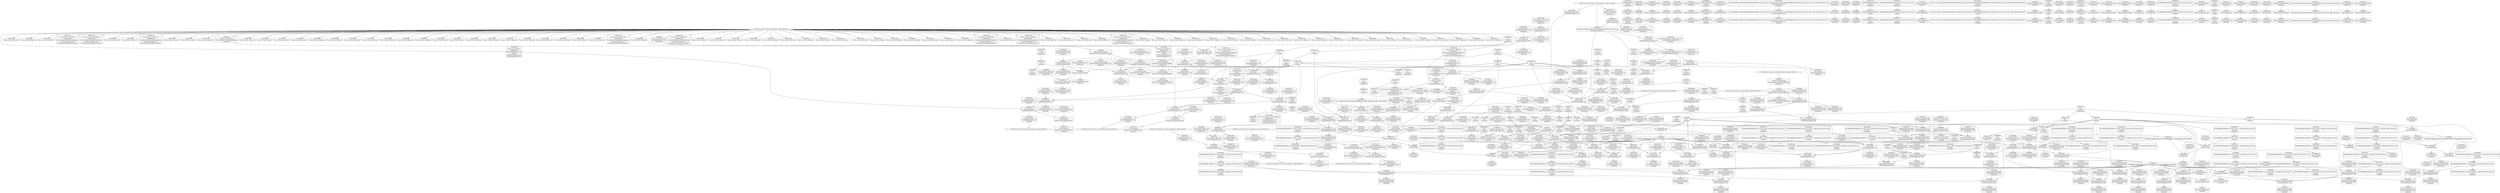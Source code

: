digraph {
	CE0x5030080 [shape=record,shape=Mrecord,label="{CE0x5030080|ipc_has_perm:sclass|security/selinux/hooks.c,5136|*SummSource*}"]
	CE0x5000f20 [shape=record,shape=Mrecord,label="{CE0x5000f20|80:_i32,_112:_i8*,_:_CRE_69,70_}"]
	CE0x4fd27f0 [shape=record,shape=Mrecord,label="{CE0x4fd27f0|selinux_ipc_permission:flag|Function::selinux_ipc_permission&Arg::flag::}"]
	"CONST[source:1(input),value:2(dynamic)][purpose:{object}][SrcIdx:3]"
	CE0x502c460 [shape=record,shape=Mrecord,label="{CE0x502c460|i32_3|*Constant*}"]
	CE0x4fd9ce0 [shape=record,shape=Mrecord,label="{CE0x4fd9ce0|i64*_getelementptr_inbounds_(_12_x_i64_,_12_x_i64_*___llvm_gcov_ctr293,_i64_0,_i64_6)|*Constant*|*SummSink*}"]
	CE0x4ffff30 [shape=record,shape=Mrecord,label="{CE0x4ffff30|80:_i32,_112:_i8*,_:_CRE_52,53_}"]
	CE0x501d9f0 [shape=record,shape=Mrecord,label="{CE0x501d9f0|80:_i32,_112:_i8*,_:_CRE_10,11_}"]
	CE0x4ff0ef0 [shape=record,shape=Mrecord,label="{CE0x4ff0ef0|selinux_ipc_permission:tmp16|security/selinux/hooks.c,5493|*SummSink*}"]
	CE0x4ffab50 [shape=record,shape=Mrecord,label="{CE0x4ffab50|selinux_ipc_permission:retval.0}"]
	CE0x501f8e0 [shape=record,shape=Mrecord,label="{CE0x501f8e0|GLOBAL:get_current|*Constant*|*SummSource*}"]
	CE0x502c4d0 [shape=record,shape=Mrecord,label="{CE0x502c4d0|i32_3|*Constant*|*SummSource*}"]
	CE0x5036cb0 [shape=record,shape=Mrecord,label="{CE0x5036cb0|current_sid:bb}"]
	CE0x4fd8080 [shape=record,shape=Mrecord,label="{CE0x4fd8080|selinux_ipc_permission:tmp15|security/selinux/hooks.c,5493}"]
	CE0x4fe7dc0 [shape=record,shape=Mrecord,label="{CE0x4fe7dc0|selinux_ipc_permission:and4|security/selinux/hooks.c,5490}"]
	CE0x4fe18d0 [shape=record,shape=Mrecord,label="{CE0x4fe18d0|selinux_ipc_permission:conv7|security/selinux/hooks.c,5491|*SummSink*}"]
	CE0x4fdf110 [shape=record,shape=Mrecord,label="{CE0x4fdf110|ipc_has_perm:tmp2|*SummSource*}"]
	CE0x4fd7630 [shape=record,shape=Mrecord,label="{CE0x4fd7630|selinux_ipc_permission:or8|security/selinux/hooks.c,5491}"]
	CE0x5032c40 [shape=record,shape=Mrecord,label="{CE0x5032c40|current_sid:call|security/selinux/hooks.c,218|*SummSink*}"]
	CE0x5000d40 [shape=record,shape=Mrecord,label="{CE0x5000d40|80:_i32,_112:_i8*,_:_CRE_67,68_}"]
	CE0x5061a10 [shape=record,shape=Mrecord,label="{CE0x5061a10|get_current:tmp}"]
	CE0x5000e30 [shape=record,shape=Mrecord,label="{CE0x5000e30|80:_i32,_112:_i8*,_:_CRE_68,69_}"]
	CE0x501e350 [shape=record,shape=Mrecord,label="{CE0x501e350|80:_i32,_112:_i8*,_:_CRE_20,21_}"]
	CE0x4fe8e60 [shape=record,shape=Mrecord,label="{CE0x4fe8e60|selinux_ipc_permission:if.end13|*SummSource*}"]
	CE0x503d160 [shape=record,shape=Mrecord,label="{CE0x503d160|current_sid:tmp11|security/selinux/hooks.c,218}"]
	CE0x502c830 [shape=record,shape=Mrecord,label="{CE0x502c830|ipc_has_perm:key|security/selinux/hooks.c,5134|*SummSource*}"]
	CE0x5031d70 [shape=record,shape=Mrecord,label="{CE0x5031d70|avc_has_perm:auditdata|Function::avc_has_perm&Arg::auditdata::}"]
	CE0x4ff7700 [shape=record,shape=Mrecord,label="{CE0x4ff7700|ipc_has_perm:ipc_perms|Function::ipc_has_perm&Arg::ipc_perms::|*SummSource*}"]
	CE0x4fe5f60 [shape=record,shape=Mrecord,label="{CE0x4fe5f60|current_sid:entry}"]
	CE0x4fcc580 [shape=record,shape=Mrecord,label="{CE0x4fcc580|current_sid:if.then|*SummSource*}"]
	CE0x4ff1400 [shape=record,shape=Mrecord,label="{CE0x4ff1400|i64_0|*Constant*}"]
	CE0x4ff2b30 [shape=record,shape=Mrecord,label="{CE0x4ff2b30|current_sid:tmp3|*SummSink*}"]
	CE0x4ff2540 [shape=record,shape=Mrecord,label="{CE0x4ff2540|get_current:tmp4|./arch/x86/include/asm/current.h,14|*SummSink*}"]
	CE0x4ff81d0 [shape=record,shape=Mrecord,label="{CE0x4ff81d0|_ret_i32_%call2,_!dbg_!27728|security/selinux/hooks.c,5136|*SummSink*}"]
	CE0x4fff300 [shape=record,shape=Mrecord,label="{CE0x4fff300|80:_i32,_112:_i8*,_:_CRE_39,40_}"]
	CE0x504bc60 [shape=record,shape=Mrecord,label="{CE0x504bc60|i64*_getelementptr_inbounds_(_11_x_i64_,_11_x_i64_*___llvm_gcov_ctr125,_i64_0,_i64_10)|*Constant*|*SummSource*}"]
	CE0x4fd9aa0 [shape=record,shape=Mrecord,label="{CE0x4fd9aa0|selinux_ipc_permission:return}"]
	CE0x4ff7b60 [shape=record,shape=Mrecord,label="{CE0x4ff7b60|ipc_has_perm:perms|Function::ipc_has_perm&Arg::perms::|*SummSink*}"]
	CE0x4fefb40 [shape=record,shape=Mrecord,label="{CE0x4fefb40|current_sid:tmp1}"]
	CE0x504c770 [shape=record,shape=Mrecord,label="{CE0x504c770|current_sid:call4|security/selinux/hooks.c,218|*SummSource*}"]
	CE0x4fe5570 [shape=record,shape=Mrecord,label="{CE0x4fe5570|i64_256|*Constant*|*SummSource*}"]
	CE0x501d250 [shape=record,shape=Mrecord,label="{CE0x501d250|ipc_has_perm:tmp5|security/selinux/hooks.c,5131}"]
	CE0x50204e0 [shape=record,shape=Mrecord,label="{CE0x50204e0|i32_78|*Constant*|*SummSink*}"]
	CE0x4ff4910 [shape=record,shape=Mrecord,label="{CE0x4ff4910|i32_292|*Constant*}"]
	CE0x4ffea40 [shape=record,shape=Mrecord,label="{CE0x4ffea40|avc_has_perm:tsid|Function::avc_has_perm&Arg::tsid::|*SummSource*}"]
	CE0x5020550 [shape=record,shape=Mrecord,label="{CE0x5020550|i32_78|*Constant*|*SummSource*}"]
	CE0x501d0e0 [shape=record,shape=Mrecord,label="{CE0x501d0e0|80:_i32,_112:_i8*,_:_CRE_2,3_}"]
	CE0x5020100 [shape=record,shape=Mrecord,label="{CE0x5020100|_ret_%struct.task_struct*_%tmp4,_!dbg_!27714|./arch/x86/include/asm/current.h,14|*SummSink*}"]
	CE0x501dea0 [shape=record,shape=Mrecord,label="{CE0x501dea0|80:_i32,_112:_i8*,_:_CRE_15,16_}"]
	CE0x501ecb0 [shape=record,shape=Mrecord,label="{CE0x501ecb0|80:_i32,_112:_i8*,_:_CRE_30,31_}"]
	CE0x4feff00 [shape=record,shape=Mrecord,label="{CE0x4feff00|i64*_getelementptr_inbounds_(_12_x_i64_,_12_x_i64_*___llvm_gcov_ctr293,_i64_0,_i64_10)|*Constant*|*SummSink*}"]
	CE0x4fe88e0 [shape=record,shape=Mrecord,label="{CE0x4fe88e0|selinux_ipc_permission:conv1|security/selinux/hooks.c,5489|*SummSink*}"]
	CE0x4fe77e0 [shape=record,shape=Mrecord,label="{CE0x4fe77e0|i64_128|*Constant*|*SummSink*}"]
	CE0x4fdb860 [shape=record,shape=Mrecord,label="{CE0x4fdb860|GLOBAL:ipc_has_perm|*Constant*}"]
	CE0x4ff85a0 [shape=record,shape=Mrecord,label="{CE0x4ff85a0|selinux_ipc_permission:tmp23|security/selinux/hooks.c,5497|*SummSink*}"]
	CE0x5030510 [shape=record,shape=Mrecord,label="{CE0x5030510|ipc_has_perm:tmp8|security/selinux/hooks.c,5136|*SummSource*}"]
	CE0x4fd3000 [shape=record,shape=Mrecord,label="{CE0x4fd3000|selinux_ipc_permission:tmp8|security/selinux/hooks.c,5490|*SummSink*}"]
	CE0x502c120 [shape=record,shape=Mrecord,label="{CE0x502c120|i8_4|*Constant*|*SummSource*}"]
	CE0x4fdc3c0 [shape=record,shape=Mrecord,label="{CE0x4fdc3c0|GLOBAL:__llvm_gcov_ctr293|Global_var:__llvm_gcov_ctr293|*SummSink*}"]
	CE0x4fc8ab0 [shape=record,shape=Mrecord,label="{CE0x4fc8ab0|i64*_getelementptr_inbounds_(_12_x_i64_,_12_x_i64_*___llvm_gcov_ctr293,_i64_0,_i64_9)|*Constant*}"]
	CE0x502fda0 [shape=record,shape=Mrecord,label="{CE0x502fda0|ipc_has_perm:tmp7|security/selinux/hooks.c,5136|*SummSource*}"]
	CE0x4fd82b0 [shape=record,shape=Mrecord,label="{CE0x4fd82b0|i64_8|*Constant*|*SummSource*}"]
	CE0x4ff1fc0 [shape=record,shape=Mrecord,label="{CE0x4ff1fc0|selinux_ipc_permission:tmp19|security/selinux/hooks.c,5494}"]
	CE0x50384a0 [shape=record,shape=Mrecord,label="{CE0x50384a0|i64*_getelementptr_inbounds_(_11_x_i64_,_11_x_i64_*___llvm_gcov_ctr125,_i64_0,_i64_1)|*Constant*|*SummSink*}"]
	"CONST[source:0(mediator),value:2(dynamic)][purpose:{subject}][SnkIdx:0]"
	CE0x4fdc7c0 [shape=record,shape=Mrecord,label="{CE0x4fdc7c0|i64_256|*Constant*}"]
	CE0x4fefad0 [shape=record,shape=Mrecord,label="{CE0x4fefad0|i64_1|*Constant*}"]
	CE0x4fdf7e0 [shape=record,shape=Mrecord,label="{CE0x4fdf7e0|ipc_has_perm:tmp1|*SummSink*}"]
	CE0x503df30 [shape=record,shape=Mrecord,label="{CE0x503df30|current_sid:tmp15|security/selinux/hooks.c,218}"]
	CE0x5043ed0 [shape=record,shape=Mrecord,label="{CE0x5043ed0|current_sid:land.lhs.true2}"]
	CE0x4fefa40 [shape=record,shape=Mrecord,label="{CE0x4fefa40|current_sid:tmp|*SummSink*}"]
	CE0x501b9b0 [shape=record,shape=Mrecord,label="{CE0x501b9b0|_call_void_lockdep_rcu_suspicious(i8*_getelementptr_inbounds_(_25_x_i8_,_25_x_i8_*_.str3,_i32_0,_i32_0),_i32_218,_i8*_getelementptr_inbounds_(_45_x_i8_,_45_x_i8_*_.str12,_i32_0,_i32_0))_#10,_!dbg_!27727|security/selinux/hooks.c,218|*SummSource*}"]
	CE0x4feb770 [shape=record,shape=Mrecord,label="{CE0x4feb770|i64*_getelementptr_inbounds_(_12_x_i64_,_12_x_i64_*___llvm_gcov_ctr293,_i64_0,_i64_3)|*Constant*|*SummSource*}"]
	CE0x501fbf0 [shape=record,shape=Mrecord,label="{CE0x501fbf0|get_current:entry}"]
	CE0x4fdf9c0 [shape=record,shape=Mrecord,label="{CE0x4fdf9c0|i32_1|*Constant*|*SummSource*}"]
	CE0x5032800 [shape=record,shape=Mrecord,label="{CE0x5032800|current_sid:if.end|*SummSource*}"]
	CE0x4ff9900 [shape=record,shape=Mrecord,label="{CE0x4ff9900|ipc_has_perm:bb}"]
	CE0x501d810 [shape=record,shape=Mrecord,label="{CE0x501d810|80:_i32,_112:_i8*,_:_CRE_8,9_}"]
	CE0x504c4e0 [shape=record,shape=Mrecord,label="{CE0x504c4e0|current_sid:call4|security/selinux/hooks.c,218}"]
	CE0x501c100 [shape=record,shape=Mrecord,label="{CE0x501c100|GLOBAL:lockdep_rcu_suspicious|*Constant*}"]
	CE0x4ff0dc0 [shape=record,shape=Mrecord,label="{CE0x4ff0dc0|selinux_ipc_permission:tmp16|security/selinux/hooks.c,5493|*SummSource*}"]
	CE0x5038ae0 [shape=record,shape=Mrecord,label="{CE0x5038ae0|get_current:tmp1|*SummSink*}"]
	CE0x4fd98c0 [shape=record,shape=Mrecord,label="{CE0x4fd98c0|i64_7|*Constant*}"]
	CE0x4fd6790 [shape=record,shape=Mrecord,label="{CE0x4fd6790|COLLAPSED:_GCMRE___llvm_gcov_ctr293_internal_global_12_x_i64_zeroinitializer:_elem_0:default:}"]
	CE0x5038e00 [shape=record,shape=Mrecord,label="{CE0x5038e00|GLOBAL:current_task|Global_var:current_task}"]
	CE0x501ead0 [shape=record,shape=Mrecord,label="{CE0x501ead0|80:_i32,_112:_i8*,_:_CRE_28,29_}"]
	CE0x504ca20 [shape=record,shape=Mrecord,label="{CE0x504ca20|GLOBAL:get_current|*Constant*}"]
	CE0x4ffc290 [shape=record,shape=Mrecord,label="{CE0x4ffc290|i64_128|*Constant*}"]
	CE0x4fffb70 [shape=record,shape=Mrecord,label="{CE0x4fffb70|80:_i32,_112:_i8*,_:_CRE_48,49_}"]
	CE0x4fe9aa0 [shape=record,shape=Mrecord,label="{CE0x4fe9aa0|selinux_ipc_permission:and|security/selinux/hooks.c,5488}"]
	CE0x504bf70 [shape=record,shape=Mrecord,label="{CE0x504bf70|current_sid:tmp20|security/selinux/hooks.c,218|*SummSource*}"]
	CE0x4ff3a70 [shape=record,shape=Mrecord,label="{CE0x4ff3a70|current_sid:tmp2|*SummSink*}"]
	CE0x4fedd80 [shape=record,shape=Mrecord,label="{CE0x4fedd80|selinux_ipc_permission:av.0|*SummSource*}"]
	CE0x50007a0 [shape=record,shape=Mrecord,label="{CE0x50007a0|80:_i32,_112:_i8*,_:_CRE_61,62_}"]
	CE0x4fffe40 [shape=record,shape=Mrecord,label="{CE0x4fffe40|80:_i32,_112:_i8*,_:_CRE_51,52_}"]
	CE0x504c8f0 [shape=record,shape=Mrecord,label="{CE0x504c8f0|current_sid:call4|security/selinux/hooks.c,218|*SummSink*}"]
	CE0x4ff1290 [shape=record,shape=Mrecord,label="{CE0x4ff1290|selinux_ipc_permission:tmp2|security/selinux/hooks.c,5488}"]
	CE0x5002ea0 [shape=record,shape=Mrecord,label="{CE0x5002ea0|0:_i8,_8:_i32,_24:_%struct.selinux_audit_data*,_:_SCMRE_0,1_|*MultipleSource*|security/selinux/hooks.c, 5128|security/selinux/hooks.c,5133}"]
	CE0x4fecba0 [shape=record,shape=Mrecord,label="{CE0x4fecba0|current_sid:tmp6|security/selinux/hooks.c,218}"]
	CE0x4feae80 [shape=record,shape=Mrecord,label="{CE0x4feae80|selinux_ipc_permission:tmp11|security/selinux/hooks.c,5490|*SummSink*}"]
	CE0x4ffb900 [shape=record,shape=Mrecord,label="{CE0x4ffb900|selinux_ipc_permission:tmp23|security/selinux/hooks.c,5497|*SummSource*}"]
	CE0x5031de0 [shape=record,shape=Mrecord,label="{CE0x5031de0|avc_has_perm:auditdata|Function::avc_has_perm&Arg::auditdata::|*SummSource*}"]
	CE0x4ff1570 [shape=record,shape=Mrecord,label="{CE0x4ff1570|selinux_ipc_permission:tmp3|security/selinux/hooks.c,5488|*SummSource*}"]
	CE0x5022800 [shape=record,shape=Mrecord,label="{CE0x5022800|current_sid:tmp24|security/selinux/hooks.c,220|*SummSource*}"]
	CE0x5026980 [shape=record,shape=Mrecord,label="{CE0x5026980|current_sid:tmp21|security/selinux/hooks.c,218|*SummSink*}"]
	CE0x4fff7b0 [shape=record,shape=Mrecord,label="{CE0x4fff7b0|80:_i32,_112:_i8*,_:_CRE_44,45_}"]
	CE0x4fe56a0 [shape=record,shape=Mrecord,label="{CE0x4fe56a0|i64_256|*Constant*|*SummSink*}"]
	CE0x5039000 [shape=record,shape=Mrecord,label="{CE0x5039000|i64*_getelementptr_inbounds_(_11_x_i64_,_11_x_i64_*___llvm_gcov_ctr125,_i64_0,_i64_6)|*Constant*}"]
	CE0x501b660 [shape=record,shape=Mrecord,label="{CE0x501b660|i8*_getelementptr_inbounds_(_25_x_i8_,_25_x_i8_*_.str3,_i32_0,_i32_0)|*Constant*}"]
	CE0x503ec90 [shape=record,shape=Mrecord,label="{CE0x503ec90|current_sid:tmp14|security/selinux/hooks.c,218|*SummSink*}"]
	CE0x4fdbcc0 [shape=record,shape=Mrecord,label="{CE0x4fdbcc0|GLOBAL:ipc_has_perm|*Constant*|*SummSink*}"]
	CE0x501c5b0 [shape=record,shape=Mrecord,label="{CE0x501c5b0|i32_0|*Constant*}"]
	CE0x502e750 [shape=record,shape=Mrecord,label="{CE0x502e750|ipc_has_perm:u|security/selinux/hooks.c,5134|*SummSource*}"]
	CE0x5042920 [shape=record,shape=Mrecord,label="{CE0x5042920|current_sid:land.lhs.true|*SummSource*}"]
	CE0x50277f0 [shape=record,shape=Mrecord,label="{CE0x50277f0|current_sid:tmp22|security/selinux/hooks.c,218|*SummSink*}"]
	CE0x4ff3d00 [shape=record,shape=Mrecord,label="{CE0x4ff3d00|current_sid:tmp3}"]
	CE0x5001750 [shape=record,shape=Mrecord,label="{CE0x5001750|80:_i32,_112:_i8*,_:_CRE_84,88_|*MultipleSource*|Function::selinux_ipc_permission&Arg::ipcp::|security/selinux/hooks.c,5131|Function::ipc_has_perm&Arg::ipc_perms::}"]
	CE0x5026e60 [shape=record,shape=Mrecord,label="{CE0x5026e60|COLLAPSED:_CMRE:_elem_0::|security/selinux/hooks.c,218}"]
	CE0x5031120 [shape=record,shape=Mrecord,label="{CE0x5031120|avc_has_perm:tsid|Function::avc_has_perm&Arg::tsid::|*SummSink*}"]
	CE0x4fda760 [shape=record,shape=Mrecord,label="{CE0x4fda760|selinux_ipc_permission:return|*SummSource*}"]
	CE0x501e9e0 [shape=record,shape=Mrecord,label="{CE0x501e9e0|80:_i32,_112:_i8*,_:_CRE_27,28_}"]
	CE0x5030e50 [shape=record,shape=Mrecord,label="{CE0x5030e50|i32_(i32,_i32,_i16,_i32,_%struct.common_audit_data*)*_bitcast_(i32_(i32,_i32,_i16,_i32,_%struct.common_audit_data.495*)*_avc_has_perm_to_i32_(i32,_i32,_i16,_i32,_%struct.common_audit_data*)*)|*Constant*|*SummSource*}"]
	CE0x4ffed00 [shape=record,shape=Mrecord,label="{CE0x4ffed00|i64*_getelementptr_inbounds_(_12_x_i64_,_12_x_i64_*___llvm_gcov_ctr293,_i64_0,_i64_10)|*Constant*}"]
	CE0x50414a0 [shape=record,shape=Mrecord,label="{CE0x50414a0|i64_1|*Constant*}"]
	CE0x50448d0 [shape=record,shape=Mrecord,label="{CE0x50448d0|current_sid:tmp16|security/selinux/hooks.c,218|*SummSink*}"]
	CE0x5039dd0 [shape=record,shape=Mrecord,label="{CE0x5039dd0|current_sid:tmp14|security/selinux/hooks.c,218|*SummSource*}"]
	CE0x4feff70 [shape=record,shape=Mrecord,label="{CE0x4feff70|selinux_ipc_permission:tmp20|security/selinux/hooks.c,5496|*SummSink*}"]
	CE0x4fcc970 [shape=record,shape=Mrecord,label="{CE0x4fcc970|selinux_ipc_permission:tmp7|security/selinux/hooks.c,5489|*SummSource*}"]
	CE0x4fe6100 [shape=record,shape=Mrecord,label="{CE0x4fe6100|current_sid:entry|*SummSink*}"]
	CE0x4fe5370 [shape=record,shape=Mrecord,label="{CE0x4fe5370|ipc_has_perm:key|security/selinux/hooks.c,5134|*SummSink*}"]
	CE0x4fd91e0 [shape=record,shape=Mrecord,label="{CE0x4fd91e0|selinux_ipc_permission:tobool|security/selinux/hooks.c,5488}"]
	CE0x503b500 [shape=record,shape=Mrecord,label="{CE0x503b500|current_sid:call|security/selinux/hooks.c,218}"]
	CE0x4fee560 [shape=record,shape=Mrecord,label="{CE0x4fee560|selinux_ipc_permission:if.end10|*SummSource*}"]
	CE0x503ef90 [shape=record,shape=Mrecord,label="{CE0x503ef90|i1_true|*Constant*|*SummSource*}"]
	CE0x5036bc0 [shape=record,shape=Mrecord,label="{CE0x5036bc0|current_sid:do.body|*SummSink*}"]
	CE0x504b050 [shape=record,shape=Mrecord,label="{CE0x504b050|current_sid:tmp18|security/selinux/hooks.c,218}"]
	CE0x4ff9e80 [shape=record,shape=Mrecord,label="{CE0x4ff9e80|ipc_has_perm:ad|security/selinux/hooks.c, 5128|*SummSource*}"]
	CE0x504d180 [shape=record,shape=Mrecord,label="{CE0x504d180|i64*_getelementptr_inbounds_(_11_x_i64_,_11_x_i64_*___llvm_gcov_ctr125,_i64_0,_i64_9)|*Constant*|*SummSink*}"]
	CE0x504b9b0 [shape=record,shape=Mrecord,label="{CE0x504b9b0|current_sid:tmp19|security/selinux/hooks.c,218|*SummSource*}"]
	CE0x5033460 [shape=record,shape=Mrecord,label="{CE0x5033460|current_sid:tmp6|security/selinux/hooks.c,218|*SummSource*}"]
	CE0x5003330 [shape=record,shape=Mrecord,label="{CE0x5003330|selinux_ipc_permission:tmp12|security/selinux/hooks.c,5491|*SummSource*}"]
	CE0x4ff15e0 [shape=record,shape=Mrecord,label="{CE0x4ff15e0|selinux_ipc_permission:tmp3|security/selinux/hooks.c,5488|*SummSink*}"]
	CE0x50431c0 [shape=record,shape=Mrecord,label="{CE0x50431c0|current_sid:tmp10|security/selinux/hooks.c,218|*SummSink*}"]
	CE0x4ff1880 [shape=record,shape=Mrecord,label="{CE0x4ff1880|selinux_ipc_permission:tmp13|security/selinux/hooks.c,5491}"]
	CE0x50375d0 [shape=record,shape=Mrecord,label="{CE0x50375d0|current_sid:tmp5|security/selinux/hooks.c,218|*SummSource*}"]
	CE0x4ffe4a0 [shape=record,shape=Mrecord,label="{CE0x4ffe4a0|avc_has_perm:ssid|Function::avc_has_perm&Arg::ssid::}"]
	CE0x4fdf420 [shape=record,shape=Mrecord,label="{CE0x4fdf420|current_sid:tmp8|security/selinux/hooks.c,218|*SummSink*}"]
	CE0x4fdf740 [shape=record,shape=Mrecord,label="{CE0x4fdf740|i32_1|*Constant*}"]
	CE0x5001880 [shape=record,shape=Mrecord,label="{CE0x5001880|80:_i32,_112:_i8*,_:_CRE_88,92_|*MultipleSource*|Function::selinux_ipc_permission&Arg::ipcp::|security/selinux/hooks.c,5131|Function::ipc_has_perm&Arg::ipc_perms::}"]
	CE0x5020ea0 [shape=record,shape=Mrecord,label="{CE0x5020ea0|i32_22|*Constant*}"]
	CE0x5022d40 [shape=record,shape=Mrecord,label="{CE0x5022d40|get_current:bb|*SummSink*}"]
	CE0x4feda90 [shape=record,shape=Mrecord,label="{CE0x4feda90|selinux_ipc_permission:conv2|security/selinux/hooks.c,5489|*SummSource*}"]
	CE0x5002330 [shape=record,shape=Mrecord,label="{CE0x5002330|ipc_has_perm:tmp4|*LoadInst*|security/selinux/hooks.c,5131|*SummSink*}"]
	CE0x5030640 [shape=record,shape=Mrecord,label="{CE0x5030640|ipc_has_perm:tmp8|security/selinux/hooks.c,5136|*SummSink*}"]
	CE0x4fdf0a0 [shape=record,shape=Mrecord,label="{CE0x4fdf0a0|ipc_has_perm:tmp2}"]
	CE0x4fd8d50 [shape=record,shape=Mrecord,label="{CE0x4fd8d50|selinux_ipc_permission:tmp18|security/selinux/hooks.c,5494}"]
	CE0x501f160 [shape=record,shape=Mrecord,label="{CE0x501f160|80:_i32,_112:_i8*,_:_CRE_35,36_}"]
	CE0x4fed6f0 [shape=record,shape=Mrecord,label="{CE0x4fed6f0|i64_0|*Constant*|*SummSource*}"]
	CE0x4fc1070 [shape=record,shape=Mrecord,label="{CE0x4fc1070|get_current:tmp3|*SummSource*}"]
	CE0x4fe79a0 [shape=record,shape=Mrecord,label="{CE0x4fe79a0|selinux_ipc_permission:or|security/selinux/hooks.c,5489|*SummSink*}"]
	CE0x501f340 [shape=record,shape=Mrecord,label="{CE0x501f340|80:_i32,_112:_i8*,_:_CRE_37,38_}"]
	CE0x501e170 [shape=record,shape=Mrecord,label="{CE0x501e170|80:_i32,_112:_i8*,_:_CRE_18,19_}"]
	CE0x4fc2580 [shape=record,shape=Mrecord,label="{CE0x4fc2580|GLOBAL:current_sid|*Constant*}"]
	CE0x4fd92e0 [shape=record,shape=Mrecord,label="{CE0x4fd92e0|selinux_ipc_permission:tobool|security/selinux/hooks.c,5488|*SummSource*}"]
	CE0x4fdfd40 [shape=record,shape=Mrecord,label="{CE0x4fdfd40|get_current:tmp2|*SummSource*}"]
	CE0x4fdb660 [shape=record,shape=Mrecord,label="{CE0x4fdb660|selinux_ipc_permission:call|security/selinux/hooks.c,5496|*SummSink*}"]
	CE0x4ffcb50 [shape=record,shape=Mrecord,label="{CE0x4ffcb50|selinux_ipc_permission:conv9|security/selinux/hooks.c,5491|*SummSink*}"]
	CE0x5002660 [shape=record,shape=Mrecord,label="{CE0x5002660|ipc_has_perm:tmp5|security/selinux/hooks.c,5131|*SummSource*}"]
	CE0x4fcd240 [shape=record,shape=Mrecord,label="{CE0x4fcd240|i64_5|*Constant*|*SummSource*}"]
	CE0x50410a0 [shape=record,shape=Mrecord,label="{CE0x50410a0|i64_4|*Constant*}"]
	CE0x501dbd0 [shape=record,shape=Mrecord,label="{CE0x501dbd0|80:_i32,_112:_i8*,_:_CRE_12,13_}"]
	CE0x4fec7e0 [shape=record,shape=Mrecord,label="{CE0x4fec7e0|_call_void_mcount()_#3|*SummSink*}"]
	CE0x502f1c0 [shape=record,shape=Mrecord,label="{CE0x502f1c0|ipc_has_perm:sid1|security/selinux/hooks.c,5136|*SummSource*}"]
	CE0x4fd7760 [shape=record,shape=Mrecord,label="{CE0x4fd7760|selinux_ipc_permission:or8|security/selinux/hooks.c,5491|*SummSink*}"]
	CE0x4fcce50 [shape=record,shape=Mrecord,label="{CE0x4fcce50|i64*_getelementptr_inbounds_(_2_x_i64_,_2_x_i64_*___llvm_gcov_ctr294,_i64_0,_i64_1)|*Constant*|*SummSource*}"]
	CE0x50320b0 [shape=record,shape=Mrecord,label="{CE0x50320b0|_ret_i32_%retval.0,_!dbg_!27728|security/selinux/avc.c,775|*SummSource*}"]
	CE0x4fe6c70 [shape=record,shape=Mrecord,label="{CE0x4fe6c70|current_sid:tmp4|security/selinux/hooks.c,218}"]
	CE0x501fca0 [shape=record,shape=Mrecord,label="{CE0x501fca0|get_current:entry|*SummSource*}"]
	CE0x4fe5900 [shape=record,shape=Mrecord,label="{CE0x4fe5900|ipc_has_perm:tmp3|*SummSource*}"]
	CE0x5021e20 [shape=record,shape=Mrecord,label="{CE0x5021e20|get_current:bb}"]
	CE0x504b880 [shape=record,shape=Mrecord,label="{CE0x504b880|i64*_getelementptr_inbounds_(_11_x_i64_,_11_x_i64_*___llvm_gcov_ctr125,_i64_0,_i64_10)|*Constant*}"]
	CE0x5001d40 [shape=record,shape=Mrecord,label="{CE0x5001d40|80:_i32,_112:_i8*,_:_CRE_104,112_|*MultipleSource*|Function::selinux_ipc_permission&Arg::ipcp::|security/selinux/hooks.c,5131|Function::ipc_has_perm&Arg::ipc_perms::}"]
	CE0x4fc1140 [shape=record,shape=Mrecord,label="{CE0x4fc1140|get_current:tmp3|*SummSink*}"]
	CE0x4fda970 [shape=record,shape=Mrecord,label="{CE0x4fda970|selinux_ipc_permission:if.then|*SummSink*}"]
	CE0x501d3b0 [shape=record,shape=Mrecord,label="{CE0x501d3b0|80:_i32,_112:_i8*,_:_CRE_3,4_}"]
	CE0x507bce0 [shape=record,shape=Mrecord,label="{CE0x507bce0|get_current:tmp4|./arch/x86/include/asm/current.h,14|*SummSource*}"]
	CE0x50302e0 [shape=record,shape=Mrecord,label="{CE0x50302e0|ipc_has_perm:tmp8|security/selinux/hooks.c,5136}"]
	CE0x4fcd460 [shape=record,shape=Mrecord,label="{CE0x4fcd460|current_sid:tmp7|security/selinux/hooks.c,218|*SummSink*}"]
	CE0x501df90 [shape=record,shape=Mrecord,label="{CE0x501df90|80:_i32,_112:_i8*,_:_CRE_16,17_}"]
	CE0x4fe80e0 [shape=record,shape=Mrecord,label="{CE0x4fe80e0|selinux_ipc_permission:tobool5|security/selinux/hooks.c,5490|*SummSource*}"]
	CE0x4fdb050 [shape=record,shape=Mrecord,label="{CE0x4fdb050|selinux_ipc_permission:entry}"]
	CE0x4fdbfd0 [shape=record,shape=Mrecord,label="{CE0x4fdbfd0|ipc_has_perm:entry|*SummSource*}"]
	CE0x4fda340 [shape=record,shape=Mrecord,label="{CE0x4fda340|i64*_getelementptr_inbounds_(_12_x_i64_,_12_x_i64_*___llvm_gcov_ctr293,_i64_0,_i64_0)|*Constant*}"]
	CE0x4fdc690 [shape=record,shape=Mrecord,label="{CE0x4fdc690|selinux_ipc_permission:conv7|security/selinux/hooks.c,5491|*SummSource*}"]
	CE0x4fe6560 [shape=record,shape=Mrecord,label="{CE0x4fe6560|GLOBAL:__llvm_gcov_ctr293|Global_var:__llvm_gcov_ctr293}"]
	CE0x50372f0 [shape=record,shape=Mrecord,label="{CE0x50372f0|GLOBAL:__llvm_gcov_ctr125|Global_var:__llvm_gcov_ctr125|*SummSource*}"]
	CE0x5038ef0 [shape=record,shape=Mrecord,label="{CE0x5038ef0|current_sid:tmp12|security/selinux/hooks.c,218|*SummSink*}"]
	CE0x4fefbb0 [shape=record,shape=Mrecord,label="{CE0x4fefbb0|current_sid:tmp1|*SummSource*}"]
	CE0x503ff40 [shape=record,shape=Mrecord,label="{CE0x503ff40|current_sid:tobool1|security/selinux/hooks.c,218|*SummSource*}"]
	CE0x4feb080 [shape=record,shape=Mrecord,label="{CE0x4feb080|i64*_getelementptr_inbounds_(_12_x_i64_,_12_x_i64_*___llvm_gcov_ctr293,_i64_0,_i64_6)|*Constant*}"]
	CE0x502e3c0 [shape=record,shape=Mrecord,label="{CE0x502e3c0|avc_has_perm:entry|*SummSource*}"]
	CE0x4fff4e0 [shape=record,shape=Mrecord,label="{CE0x4fff4e0|80:_i32,_112:_i8*,_:_CRE_41,42_}"]
	CE0x4fe9260 [shape=record,shape=Mrecord,label="{CE0x4fe9260|selinux_ipc_permission:tmp14|security/selinux/hooks.c,5493|*SummSink*}"]
	CE0x5030c20 [shape=record,shape=Mrecord,label="{CE0x5030c20|i32_(i32,_i32,_i16,_i32,_%struct.common_audit_data*)*_bitcast_(i32_(i32,_i32,_i16,_i32,_%struct.common_audit_data.495*)*_avc_has_perm_to_i32_(i32,_i32,_i16,_i32,_%struct.common_audit_data*)*)|*Constant*}"]
	CE0x5035cf0 [shape=record,shape=Mrecord,label="{CE0x5035cf0|current_sid:tobool|security/selinux/hooks.c,218}"]
	CE0x4ff9320 [shape=record,shape=Mrecord,label="{CE0x4ff9320|ipc_has_perm:tmp|*SummSource*}"]
	CE0x4fe9570 [shape=record,shape=Mrecord,label="{CE0x4fe9570|selinux_ipc_permission:tmp15|security/selinux/hooks.c,5493|*SummSource*}"]
	CE0x503e4e0 [shape=record,shape=Mrecord,label="{CE0x503e4e0|current_sid:tmp8|security/selinux/hooks.c,218}"]
	CE0x504ce20 [shape=record,shape=Mrecord,label="{CE0x504ce20|i64*_getelementptr_inbounds_(_11_x_i64_,_11_x_i64_*___llvm_gcov_ctr125,_i64_0,_i64_9)|*Constant*}"]
	CE0x504adc0 [shape=record,shape=Mrecord,label="{CE0x504adc0|current_sid:tmp17|security/selinux/hooks.c,218|*SummSink*}"]
	CE0x502ed20 [shape=record,shape=Mrecord,label="{CE0x502ed20|ipc_has_perm:ipc_id|security/selinux/hooks.c,5134|*SummSink*}"]
	CE0x504ab40 [shape=record,shape=Mrecord,label="{CE0x504ab40|i8*_getelementptr_inbounds_(_45_x_i8_,_45_x_i8_*_.str12,_i32_0,_i32_0)|*Constant*|*SummSink*}"]
	CE0x6c4edc0 [shape=record,shape=Mrecord,label="{CE0x6c4edc0|i32_0|*Constant*}"]
	CE0x501dcc0 [shape=record,shape=Mrecord,label="{CE0x501dcc0|80:_i32,_112:_i8*,_:_CRE_13,14_}"]
	CE0x5034a20 [shape=record,shape=Mrecord,label="{CE0x5034a20|current_sid:tmp11|security/selinux/hooks.c,218|*SummSink*}"]
	CE0x501e530 [shape=record,shape=Mrecord,label="{CE0x501e530|80:_i32,_112:_i8*,_:_CRE_22,23_}"]
	CE0x50419a0 [shape=record,shape=Mrecord,label="{CE0x50419a0|current_sid:tmp}"]
	CE0x6f21a60 [shape=record,shape=Mrecord,label="{CE0x6f21a60|i64_1|*Constant*|*SummSink*}"]
	CE0x501ee90 [shape=record,shape=Mrecord,label="{CE0x501ee90|80:_i32,_112:_i8*,_:_CRE_32,33_}"]
	CE0x4feb830 [shape=record,shape=Mrecord,label="{CE0x4feb830|i64*_getelementptr_inbounds_(_12_x_i64_,_12_x_i64_*___llvm_gcov_ctr293,_i64_0,_i64_3)|*Constant*|*SummSink*}"]
	CE0x503e3b0 [shape=record,shape=Mrecord,label="{CE0x503e3b0|GLOBAL:current_sid.__warned|Global_var:current_sid.__warned|*SummSink*}"]
	CE0x501fa60 [shape=record,shape=Mrecord,label="{CE0x501fa60|GLOBAL:get_current|*Constant*|*SummSink*}"]
	CE0x4fd7f30 [shape=record,shape=Mrecord,label="{CE0x4fd7f30|i64_7|*Constant*|*SummSink*}"]
	CE0x4ff0f60 [shape=record,shape=Mrecord,label="{CE0x4ff0f60|i64_2|*Constant*}"]
	CE0x4ff9c60 [shape=record,shape=Mrecord,label="{CE0x4ff9c60|i64*_getelementptr_inbounds_(_2_x_i64_,_2_x_i64_*___llvm_gcov_ctr294,_i64_0,_i64_1)|*Constant*}"]
	CE0x5020880 [shape=record,shape=Mrecord,label="{CE0x5020880|current_sid:cred|security/selinux/hooks.c,218|*SummSink*}"]
	CE0x5000c50 [shape=record,shape=Mrecord,label="{CE0x5000c50|80:_i32,_112:_i8*,_:_CRE_66,67_}"]
	CE0x50329a0 [shape=record,shape=Mrecord,label="{CE0x50329a0|current_sid:if.end|*SummSink*}"]
	CE0x4fdb4c0 [shape=record,shape=Mrecord,label="{CE0x4fdb4c0|selinux_ipc_permission:call|security/selinux/hooks.c,5496}"]
	CE0x504bdf0 [shape=record,shape=Mrecord,label="{CE0x504bdf0|current_sid:tmp20|security/selinux/hooks.c,218}"]
	CE0x50377c0 [shape=record,shape=Mrecord,label="{CE0x50377c0|GLOBAL:current_task|Global_var:current_task|*SummSource*}"]
	CE0x50207e0 [shape=record,shape=Mrecord,label="{CE0x50207e0|current_sid:cred|security/selinux/hooks.c,218|*SummSource*}"]
	CE0x4fc9a60 [shape=record,shape=Mrecord,label="{CE0x4fc9a60|selinux_ipc_permission:if.end|*SummSink*}"]
	CE0x501e440 [shape=record,shape=Mrecord,label="{CE0x501e440|80:_i32,_112:_i8*,_:_CRE_21,22_}"]
	CE0x4fdfed0 [shape=record,shape=Mrecord,label="{CE0x4fdfed0|selinux_ipc_permission:tmp1|*SummSource*}"]
	CE0x502c270 [shape=record,shape=Mrecord,label="{CE0x502c270|i8_4|*Constant*|*SummSink*}"]
	CE0x504a2c0 [shape=record,shape=Mrecord,label="{CE0x504a2c0|i32_218|*Constant*|*SummSource*}"]
	CE0x4fd9060 [shape=record,shape=Mrecord,label="{CE0x4fd9060|i32_0|*Constant*|*SummSink*}"]
	CE0x4fe6b70 [shape=record,shape=Mrecord,label="{CE0x4fe6b70|i64_0|*Constant*}"]
	CE0x4fc1c30 [shape=record,shape=Mrecord,label="{CE0x4fc1c30|i64_3|*Constant*|*SummSource*}"]
	CE0x50354a0 [shape=record,shape=Mrecord,label="{CE0x50354a0|GLOBAL:current_sid.__warned|Global_var:current_sid.__warned}"]
	CE0x4fccae0 [shape=record,shape=Mrecord,label="{CE0x4fccae0|selinux_ipc_permission:tmp7|security/selinux/hooks.c,5489|*SummSink*}"]
	CE0x4fee5f0 [shape=record,shape=Mrecord,label="{CE0x4fee5f0|selinux_ipc_permission:entry|*SummSink*}"]
	CE0x4fedb00 [shape=record,shape=Mrecord,label="{CE0x4fedb00|selinux_ipc_permission:conv2|security/selinux/hooks.c,5489|*SummSink*}"]
	CE0x502cc80 [shape=record,shape=Mrecord,label="{CE0x502cc80|ipc_has_perm:tmp6|*LoadInst*|security/selinux/hooks.c,5134|*SummSink*}"]
	CE0x5039820 [shape=record,shape=Mrecord,label="{CE0x5039820|current_sid:do.body}"]
	CE0x4fc1bc0 [shape=record,shape=Mrecord,label="{CE0x4fc1bc0|i64_3|*Constant*}"]
	CE0x4fe6a90 [shape=record,shape=Mrecord,label="{CE0x4fe6a90|i64_3|*Constant*|*SummSink*}"]
	CE0x50005c0 [shape=record,shape=Mrecord,label="{CE0x50005c0|80:_i32,_112:_i8*,_:_CRE_59,60_}"]
	CE0x503dce0 [shape=record,shape=Mrecord,label="{CE0x503dce0|i64*_getelementptr_inbounds_(_11_x_i64_,_11_x_i64_*___llvm_gcov_ctr125,_i64_0,_i64_8)|*Constant*|*SummSource*}"]
	CE0x5032ba0 [shape=record,shape=Mrecord,label="{CE0x5032ba0|current_sid:call|security/selinux/hooks.c,218|*SummSource*}"]
	CE0x5040070 [shape=record,shape=Mrecord,label="{CE0x5040070|current_sid:tobool1|security/selinux/hooks.c,218|*SummSink*}"]
	CE0x4fc16f0 [shape=record,shape=Mrecord,label="{CE0x4fc16f0|i64*_getelementptr_inbounds_(_2_x_i64_,_2_x_i64_*___llvm_gcov_ctr294,_i64_0,_i64_0)|*Constant*|*SummSink*}"]
	CE0x501c3e0 [shape=record,shape=Mrecord,label="{CE0x501c3e0|GLOBAL:lockdep_rcu_suspicious|*Constant*|*SummSink*}"]
	CE0x5034870 [shape=record,shape=Mrecord,label="{CE0x5034870|current_sid:if.then}"]
	CE0x5042130 [shape=record,shape=Mrecord,label="{CE0x5042130|current_sid:tmp9|security/selinux/hooks.c,218|*SummSink*}"]
	CE0x4ff48a0 [shape=record,shape=Mrecord,label="{CE0x4ff48a0|selinux_ipc_permission:conv|security/selinux/hooks.c,5488|*SummSink*}"]
	CE0x4fd7510 [shape=record,shape=Mrecord,label="{CE0x4fd7510|selinux_ipc_permission:conv9|security/selinux/hooks.c,5491}"]
	CE0x4fec740 [shape=record,shape=Mrecord,label="{CE0x4fec740|_call_void_mcount()_#3|*SummSource*}"]
	CE0x5042710 [shape=record,shape=Mrecord,label="{CE0x5042710|current_sid:bb|*SummSink*}"]
	CE0x4fc9170 [shape=record,shape=Mrecord,label="{CE0x4fc9170|selinux_ipc_permission:if.then}"]
	CE0x4ff9a80 [shape=record,shape=Mrecord,label="{CE0x4ff9a80|ipc_has_perm:bb|*SummSource*}"]
	CE0x5027580 [shape=record,shape=Mrecord,label="{CE0x5027580|current_sid:tmp22|security/selinux/hooks.c,218|*SummSource*}"]
	CE0x504b280 [shape=record,shape=Mrecord,label="{CE0x504b280|current_sid:tmp18|security/selinux/hooks.c,218|*SummSource*}"]
	"CONST[source:0(mediator),value:2(dynamic)][purpose:{subject}][SrcIdx:7]"
	"CONST[source:0(mediator),value:0(static)][purpose:{operation}][SnkIdx:3]"
	CE0x4fd6e30 [shape=record,shape=Mrecord,label="{CE0x4fd6e30|selinux_ipc_permission:tobool5|security/selinux/hooks.c,5490|*SummSink*}"]
	CE0x4fda5f0 [shape=record,shape=Mrecord,label="{CE0x4fda5f0|i32_292|*Constant*|*SummSource*}"]
	CE0x5035320 [shape=record,shape=Mrecord,label="{CE0x5035320|current_sid:tmp7|security/selinux/hooks.c,218|*SummSource*}"]
	CE0x503c8b0 [shape=record,shape=Mrecord,label="{CE0x503c8b0|current_sid:tmp15|security/selinux/hooks.c,218|*SummSource*}"]
	CE0x502ff80 [shape=record,shape=Mrecord,label="{CE0x502ff80|ipc_has_perm:tmp7|security/selinux/hooks.c,5136|*SummSink*}"]
	CE0x502d200 [shape=record,shape=Mrecord,label="{CE0x502d200|avc_has_perm:entry}"]
	CE0x502cb80 [shape=record,shape=Mrecord,label="{CE0x502cb80|ipc_has_perm:tmp6|*LoadInst*|security/selinux/hooks.c,5134}"]
	CE0x501e080 [shape=record,shape=Mrecord,label="{CE0x501e080|80:_i32,_112:_i8*,_:_CRE_17,18_}"]
	CE0x4fcc830 [shape=record,shape=Mrecord,label="{CE0x4fcc830|selinux_ipc_permission:tmp7|security/selinux/hooks.c,5489}"]
	CE0x501cc60 [shape=record,shape=Mrecord,label="{CE0x501cc60|ipc_has_perm:security|security/selinux/hooks.c,5131|*SummSink*}"]
	CE0x4ffeb60 [shape=record,shape=Mrecord,label="{CE0x4ffeb60|selinux_ipc_permission:tmp20|security/selinux/hooks.c,5496}"]
	CE0x50027b0 [shape=record,shape=Mrecord,label="{CE0x50027b0|ipc_has_perm:tmp5|security/selinux/hooks.c,5131|*SummSink*}"]
	CE0x4ffb760 [shape=record,shape=Mrecord,label="{CE0x4ffb760|selinux_ipc_permission:tmp23|security/selinux/hooks.c,5497}"]
	CE0x4fe5e80 [shape=record,shape=Mrecord,label="{CE0x4fe5e80|GLOBAL:current_sid|*Constant*|*SummSink*}"]
	CE0x501ba20 [shape=record,shape=Mrecord,label="{CE0x501ba20|_call_void_lockdep_rcu_suspicious(i8*_getelementptr_inbounds_(_25_x_i8_,_25_x_i8_*_.str3,_i32_0,_i32_0),_i32_218,_i8*_getelementptr_inbounds_(_45_x_i8_,_45_x_i8_*_.str12,_i32_0,_i32_0))_#10,_!dbg_!27727|security/selinux/hooks.c,218|*SummSink*}"]
	CE0x504a9d0 [shape=record,shape=Mrecord,label="{CE0x504a9d0|i8*_getelementptr_inbounds_(_45_x_i8_,_45_x_i8_*_.str12,_i32_0,_i32_0)|*Constant*}"]
	CE0x4fda660 [shape=record,shape=Mrecord,label="{CE0x4fda660|i32_292|*Constant*|*SummSink*}"]
	CE0x501e260 [shape=record,shape=Mrecord,label="{CE0x501e260|80:_i32,_112:_i8*,_:_CRE_19,20_}"]
	CE0x4fdfe30 [shape=record,shape=Mrecord,label="{CE0x4fdfe30|get_current:tmp3}"]
	CE0x4fec9a0 [shape=record,shape=Mrecord,label="{CE0x4fec9a0|i64*_getelementptr_inbounds_(_2_x_i64_,_2_x_i64_*___llvm_gcov_ctr294,_i64_0,_i64_1)|*Constant*|*SummSink*}"]
	CE0x5037560 [shape=record,shape=Mrecord,label="{CE0x5037560|current_sid:tmp5|security/selinux/hooks.c,218}"]
	CE0x4fed450 [shape=record,shape=Mrecord,label="{CE0x4fed450|selinux_ipc_permission:tmp2|security/selinux/hooks.c,5488|*SummSink*}"]
	CE0x4fcd970 [shape=record,shape=Mrecord,label="{CE0x4fcd970|selinux_ipc_permission:tmp6|security/selinux/hooks.c,5489|*SummSource*}"]
	CE0x4fd2df0 [shape=record,shape=Mrecord,label="{CE0x4fd2df0|selinux_ipc_permission:tmp8|security/selinux/hooks.c,5490}"]
	CE0x5026c70 [shape=record,shape=Mrecord,label="{CE0x5026c70|i32_22|*Constant*|*SummSink*}"]
	CE0x5042670 [shape=record,shape=Mrecord,label="{CE0x5042670|current_sid:bb|*SummSource*}"]
	CE0x5021f20 [shape=record,shape=Mrecord,label="{CE0x5021f20|get_current:tmp|*SummSource*}"]
	CE0x5001010 [shape=record,shape=Mrecord,label="{CE0x5001010|80:_i32,_112:_i8*,_:_CRE_70,71_}"]
	CE0x4ff2030 [shape=record,shape=Mrecord,label="{CE0x4ff2030|selinux_ipc_permission:tmp19|security/selinux/hooks.c,5494|*SummSource*}"]
	CE0x4ff4110 [shape=record,shape=Mrecord,label="{CE0x4ff4110|selinux_ipc_permission:tmp17|security/selinux/hooks.c,5493|*SummSource*}"]
	CE0x5000a70 [shape=record,shape=Mrecord,label="{CE0x5000a70|80:_i32,_112:_i8*,_:_CRE_64,65_}"]
	CE0x4ffb350 [shape=record,shape=Mrecord,label="{CE0x4ffb350|selinux_ipc_permission:tmp22|security/selinux/hooks.c,5497|*SummSource*}"]
	CE0x4fc14f0 [shape=record,shape=Mrecord,label="{CE0x4fc14f0|i64*_getelementptr_inbounds_(_2_x_i64_,_2_x_i64_*___llvm_gcov_ctr294,_i64_0,_i64_0)|*Constant*|*SummSource*}"]
	CE0x4fdf2a0 [shape=record,shape=Mrecord,label="{CE0x4fdf2a0|current_sid:tobool1|security/selinux/hooks.c,218}"]
	CE0x4fe6190 [shape=record,shape=Mrecord,label="{CE0x4fe6190|_ret_i32_%tmp24,_!dbg_!27742|security/selinux/hooks.c,220}"]
	CE0x5036280 [shape=record,shape=Mrecord,label="{CE0x5036280|current_sid:tmp4|security/selinux/hooks.c,218|*SummSink*}"]
	CE0x4fc1ee0 [shape=record,shape=Mrecord,label="{CE0x4fc1ee0|_call_void_mcount()_#3|*SummSource*}"]
	CE0x4fe8f20 [shape=record,shape=Mrecord,label="{CE0x4fe8f20|selinux_ipc_permission:bb}"]
	CE0x489efe0 [shape=record,shape=Mrecord,label="{CE0x489efe0|selinux_ipc_permission:tmp|*SummSource*}"]
	CE0x503b460 [shape=record,shape=Mrecord,label="{CE0x503b460|_call_void_mcount()_#3|*SummSink*}"]
	CE0x4fff5d0 [shape=record,shape=Mrecord,label="{CE0x4fff5d0|80:_i32,_112:_i8*,_:_CRE_42,43_}"]
	CE0x4fdc620 [shape=record,shape=Mrecord,label="{CE0x4fdc620|selinux_ipc_permission:conv7|security/selinux/hooks.c,5491}"]
	CE0x502e910 [shape=record,shape=Mrecord,label="{CE0x502e910|ipc_has_perm:u|security/selinux/hooks.c,5134|*SummSink*}"]
	CE0x4ff0200 [shape=record,shape=Mrecord,label="{CE0x4ff0200|selinux_ipc_permission:tmp21|security/selinux/hooks.c,5496|*SummSource*}"]
	CE0x4fddcf0 [shape=record,shape=Mrecord,label="{CE0x4fddcf0|selinux_ipc_permission:tmp11|security/selinux/hooks.c,5490}"]
	CE0x501cf60 [shape=record,shape=Mrecord,label="{CE0x501cf60|80:_i32,_112:_i8*,_:_CRE_1,2_}"]
	CE0x6c4ee30 [shape=record,shape=Mrecord,label="{CE0x6c4ee30|i32_0|*Constant*|*SummSource*}"]
	CE0x5036540 [shape=record,shape=Mrecord,label="{CE0x5036540|GLOBAL:__llvm_gcov_ctr125|Global_var:__llvm_gcov_ctr125}"]
	CE0x501ca20 [shape=record,shape=Mrecord,label="{CE0x501ca20|80:_i32,_112:_i8*,_:_CRE_0,1_}"]
	CE0x501c800 [shape=record,shape=Mrecord,label="{CE0x501c800|i32_10|*Constant*}"]
	CE0x5034b30 [shape=record,shape=Mrecord,label="{CE0x5034b30|current_sid:tmp12|security/selinux/hooks.c,218}"]
	CE0x4fff990 [shape=record,shape=Mrecord,label="{CE0x4fff990|80:_i32,_112:_i8*,_:_CRE_46,47_}"]
	CE0x4fc24c0 [shape=record,shape=Mrecord,label="{CE0x4fc24c0|ipc_has_perm:call|security/selinux/hooks.c,5129|*SummSink*}"]
	CE0x4ff4ab0 [shape=record,shape=Mrecord,label="{CE0x4ff4ab0|i64_2|*Constant*|*SummSink*}"]
	CE0x6662830 [shape=record,shape=Mrecord,label="{CE0x6662830|selinux_ipc_permission:and|security/selinux/hooks.c,5488|*SummSink*}"]
	CE0x5036aa0 [shape=record,shape=Mrecord,label="{CE0x5036aa0|current_sid:do.body|*SummSource*}"]
	CE0x4ff2c40 [shape=record,shape=Mrecord,label="{CE0x4ff2c40|_call_void_mcount()_#3}"]
	CE0x503cea0 [shape=record,shape=Mrecord,label="{CE0x503cea0|current_sid:do.end|*SummSource*}"]
	CE0x4fcc730 [shape=record,shape=Mrecord,label="{CE0x4fcc730|current_sid:do.end|*SummSink*}"]
	CE0x5020670 [shape=record,shape=Mrecord,label="{CE0x5020670|current_sid:cred|security/selinux/hooks.c,218}"]
	CE0x5002a50 [shape=record,shape=Mrecord,label="{CE0x5002a50|ipc_has_perm:type|security/selinux/hooks.c,5133}"]
	CE0x50405f0 [shape=record,shape=Mrecord,label="{CE0x50405f0|COLLAPSED:_GCMRE___llvm_gcov_ctr125_internal_global_11_x_i64_zeroinitializer:_elem_0:default:}"]
	CE0x4ff4830 [shape=record,shape=Mrecord,label="{CE0x4ff4830|selinux_ipc_permission:conv|security/selinux/hooks.c,5488|*SummSource*}"]
	CE0x501e710 [shape=record,shape=Mrecord,label="{CE0x501e710|80:_i32,_112:_i8*,_:_CRE_24,25_}"]
	CE0x4ff9e10 [shape=record,shape=Mrecord,label="{CE0x4ff9e10|ipc_has_perm:ad|security/selinux/hooks.c, 5128}"]
	CE0x5037d20 [shape=record,shape=Mrecord,label="{CE0x5037d20|current_sid:tmp8|security/selinux/hooks.c,218|*SummSource*}"]
	CE0x4fffc60 [shape=record,shape=Mrecord,label="{CE0x4fffc60|80:_i32,_112:_i8*,_:_CRE_49,50_}"]
	CE0x4fff6c0 [shape=record,shape=Mrecord,label="{CE0x4fff6c0|80:_i32,_112:_i8*,_:_CRE_43,44_}"]
	CE0x4ff1af0 [shape=record,shape=Mrecord,label="{CE0x4ff1af0|selinux_ipc_permission:tmp13|security/selinux/hooks.c,5491|*SummSink*}"]
	CE0x4ff6e90 [shape=record,shape=Mrecord,label="{CE0x4ff6e90|ipc_has_perm:entry|*SummSink*}"]
	CE0x4ffade0 [shape=record,shape=Mrecord,label="{CE0x4ffade0|selinux_ipc_permission:retval.0|*SummSink*}"]
	CE0x4ff78e0 [shape=record,shape=Mrecord,label="{CE0x4ff78e0|ipc_has_perm:ipc_perms|Function::ipc_has_perm&Arg::ipc_perms::|*SummSink*}"]
	CE0x4fdb150 [shape=record,shape=Mrecord,label="{CE0x4fdb150|selinux_ipc_permission:tmp21|security/selinux/hooks.c,5496|*SummSink*}"]
	CE0x5031670 [shape=record,shape=Mrecord,label="{CE0x5031670|_ret_i32_%retval.0,_!dbg_!27728|security/selinux/avc.c,775}"]
	CE0x4fd8dc0 [shape=record,shape=Mrecord,label="{CE0x4fd8dc0|selinux_ipc_permission:tmp18|security/selinux/hooks.c,5494|*SummSource*}"]
	CE0x4ffcd00 [shape=record,shape=Mrecord,label="{CE0x4ffcd00|selinux_ipc_permission:av.1}"]
	CE0x5000110 [shape=record,shape=Mrecord,label="{CE0x5000110|80:_i32,_112:_i8*,_:_CRE_54,55_}"]
	CE0x4fd8240 [shape=record,shape=Mrecord,label="{CE0x4fd8240|i64_8|*Constant*}"]
	CE0x501fe50 [shape=record,shape=Mrecord,label="{CE0x501fe50|_ret_%struct.task_struct*_%tmp4,_!dbg_!27714|./arch/x86/include/asm/current.h,14|*SummSource*}"]
	CE0x502f800 [shape=record,shape=Mrecord,label="{CE0x502f800|0:_i16,_4:_i32,_:_CRE_4,8_|*MultipleSource*|security/selinux/hooks.c,5136|*LoadInst*|security/selinux/hooks.c,5131|security/selinux/hooks.c,5131}"]
	CE0x4fd6720 [shape=record,shape=Mrecord,label="{CE0x4fd6720|i64*_getelementptr_inbounds_(_12_x_i64_,_12_x_i64_*___llvm_gcov_ctr293,_i64_0,_i64_0)|*Constant*|*SummSink*}"]
	CE0x4fdff40 [shape=record,shape=Mrecord,label="{CE0x4fdff40|selinux_ipc_permission:tmp1}"]
	CE0x5002cb0 [shape=record,shape=Mrecord,label="{CE0x5002cb0|ipc_has_perm:type|security/selinux/hooks.c,5133|*SummSink*}"]
	CE0x501e620 [shape=record,shape=Mrecord,label="{CE0x501e620|80:_i32,_112:_i8*,_:_CRE_23,24_}"]
	CE0x5039bd0 [shape=record,shape=Mrecord,label="{CE0x5039bd0|current_sid:tmp14|security/selinux/hooks.c,218}"]
	CE0x4fda470 [shape=record,shape=Mrecord,label="{CE0x4fda470|i64*_getelementptr_inbounds_(_2_x_i64_,_2_x_i64_*___llvm_gcov_ctr98,_i64_0,_i64_1)|*Constant*|*SummSink*}"]
	CE0x4ffacb0 [shape=record,shape=Mrecord,label="{CE0x4ffacb0|selinux_ipc_permission:retval.0|*SummSource*}"]
	CE0x50319c0 [shape=record,shape=Mrecord,label="{CE0x50319c0|avc_has_perm:requested|Function::avc_has_perm&Arg::requested::|*SummSource*}"]
	CE0x502f980 [shape=record,shape=Mrecord,label="{CE0x502f980|ipc_has_perm:tmp7|security/selinux/hooks.c,5136}"]
	CE0x50318e0 [shape=record,shape=Mrecord,label="{CE0x50318e0|avc_has_perm:requested|Function::avc_has_perm&Arg::requested::}"]
	CE0x5040660 [shape=record,shape=Mrecord,label="{CE0x5040660|current_sid:tmp|*SummSource*}"]
	CE0x4fffa80 [shape=record,shape=Mrecord,label="{CE0x4fffa80|80:_i32,_112:_i8*,_:_CRE_47,48_}"]
	CE0x501f250 [shape=record,shape=Mrecord,label="{CE0x501f250|80:_i32,_112:_i8*,_:_CRE_36,37_}"]
	CE0x4fed2d0 [shape=record,shape=Mrecord,label="{CE0x4fed2d0|selinux_ipc_permission:tmp10|security/selinux/hooks.c,5490|*SummSource*}"]
	CE0x50382c0 [shape=record,shape=Mrecord,label="{CE0x50382c0|i64*_getelementptr_inbounds_(_11_x_i64_,_11_x_i64_*___llvm_gcov_ctr125,_i64_0,_i64_1)|*Constant*|*SummSource*}"]
	CE0x5037420 [shape=record,shape=Mrecord,label="{CE0x5037420|GLOBAL:__llvm_gcov_ctr125|Global_var:__llvm_gcov_ctr125|*SummSink*}"]
	CE0x4fd4dc0 [shape=record,shape=Mrecord,label="{CE0x4fd4dc0|selinux_ipc_permission:if.end|*SummSource*}"]
	CE0x4fdabd0 [shape=record,shape=Mrecord,label="{CE0x4fdabd0|selinux_ipc_permission:if.end10|*SummSink*}"]
	CE0x4ff4a40 [shape=record,shape=Mrecord,label="{CE0x4ff4a40|i64_2|*Constant*|*SummSource*}"]
	CE0x503d3c0 [shape=record,shape=Mrecord,label="{CE0x503d3c0|current_sid:tmp11|security/selinux/hooks.c,218|*SummSource*}"]
	CE0x4ff2230 [shape=record,shape=Mrecord,label="{CE0x4ff2230|selinux_ipc_permission:tmp19|security/selinux/hooks.c,5494|*SummSink*}"]
	CE0x50019b0 [shape=record,shape=Mrecord,label="{CE0x50019b0|80:_i32,_112:_i8*,_:_CRE_92,96_|*MultipleSource*|Function::selinux_ipc_permission&Arg::ipcp::|security/selinux/hooks.c,5131|Function::ipc_has_perm&Arg::ipc_perms::}"]
	CE0x503da60 [shape=record,shape=Mrecord,label="{CE0x503da60|i64*_getelementptr_inbounds_(_11_x_i64_,_11_x_i64_*___llvm_gcov_ctr125,_i64_0,_i64_8)|*Constant*|*SummSink*}"]
	CE0x4feba50 [shape=record,shape=Mrecord,label="{CE0x4feba50|selinux_ipc_permission:tmp6|security/selinux/hooks.c,5489}"]
	CE0x4fee470 [shape=record,shape=Mrecord,label="{CE0x4fee470|selinux_ipc_permission:conv|security/selinux/hooks.c,5488}"]
	CE0x4fee8a0 [shape=record,shape=Mrecord,label="{CE0x4fee8a0|selinux_ipc_permission:if.then6}"]
	CE0x4ffb580 [shape=record,shape=Mrecord,label="{CE0x4ffb580|i64*_getelementptr_inbounds_(_12_x_i64_,_12_x_i64_*___llvm_gcov_ctr293,_i64_0,_i64_11)|*Constant*|*SummSink*}"]
	CE0x50438f0 [shape=record,shape=Mrecord,label="{CE0x50438f0|current_sid:tmp13|security/selinux/hooks.c,218}"]
	CE0x5001c10 [shape=record,shape=Mrecord,label="{CE0x5001c10|80:_i32,_112:_i8*,_:_CRE_100,102_|*MultipleSource*|Function::selinux_ipc_permission&Arg::ipcp::|security/selinux/hooks.c,5131|Function::ipc_has_perm&Arg::ipc_perms::}"]
	CE0x4ff9ef0 [shape=record,shape=Mrecord,label="{CE0x4ff9ef0|ipc_has_perm:ad|security/selinux/hooks.c, 5128|*SummSink*}"]
	CE0x4fe5d20 [shape=record,shape=Mrecord,label="{CE0x4fe5d20|GLOBAL:current_sid|*Constant*|*SummSource*}"]
	CE0x503d930 [shape=record,shape=Mrecord,label="{CE0x503d930|i1_true|*Constant*|*SummSink*}"]
	CE0x503dc70 [shape=record,shape=Mrecord,label="{CE0x503dc70|i64*_getelementptr_inbounds_(_11_x_i64_,_11_x_i64_*___llvm_gcov_ctr125,_i64_0,_i64_8)|*Constant*}"]
	CE0x5022e70 [shape=record,shape=Mrecord,label="{CE0x5022e70|i64*_getelementptr_inbounds_(_2_x_i64_,_2_x_i64_*___llvm_gcov_ctr98,_i64_0,_i64_0)|*Constant*}"]
	CE0x4fea250 [shape=record,shape=Mrecord,label="{CE0x4fea250|i64*_getelementptr_inbounds_(_12_x_i64_,_12_x_i64_*___llvm_gcov_ctr293,_i64_0,_i64_3)|*Constant*}"]
	CE0x5033710 [shape=record,shape=Mrecord,label="{CE0x5033710|current_sid:tmp7|security/selinux/hooks.c,218}"]
	CE0x4fd8350 [shape=record,shape=Mrecord,label="{CE0x4fd8350|i64_8|*Constant*|*SummSink*}"]
	CE0x4fee100 [shape=record,shape=Mrecord,label="{CE0x4fee100|selinux_ipc_permission:tmp9|security/selinux/hooks.c,5490|*SummSource*}"]
	CE0x5020060 [shape=record,shape=Mrecord,label="{CE0x5020060|_ret_%struct.task_struct*_%tmp4,_!dbg_!27714|./arch/x86/include/asm/current.h,14}"]
	CE0x6568920 [shape=record,shape=Mrecord,label="{CE0x6568920|selinux_ipc_permission:conv3|security/selinux/hooks.c,5490|*SummSink*}"]
	CE0x502cd60 [shape=record,shape=Mrecord,label="{CE0x502cd60|ipc_has_perm:u|security/selinux/hooks.c,5134}"]
	CE0x4fe7c90 [shape=record,shape=Mrecord,label="{CE0x4fe7c90|selinux_ipc_permission:if.then|*SummSource*}"]
	CE0x5036730 [shape=record,shape=Mrecord,label="{CE0x5036730|get_current:tmp2}"]
	CE0x5030930 [shape=record,shape=Mrecord,label="{CE0x5030930|ipc_has_perm:call2|security/selinux/hooks.c,5136|*SummSource*}"]
	CE0x5000200 [shape=record,shape=Mrecord,label="{CE0x5000200|80:_i32,_112:_i8*,_:_CRE_55,56_}"]
	CE0x6f21910 [shape=record,shape=Mrecord,label="{CE0x6f21910|i64_1|*Constant*|*SummSource*}"]
	CE0x501cb90 [shape=record,shape=Mrecord,label="{CE0x501cb90|ipc_has_perm:security|security/selinux/hooks.c,5131|*SummSource*}"]
	CE0x4fda8e0 [shape=record,shape=Mrecord,label="{CE0x4fda8e0|i64*_getelementptr_inbounds_(_2_x_i64_,_2_x_i64_*___llvm_gcov_ctr98,_i64_0,_i64_1)|*Constant*|*SummSource*}"]
	CE0x5034ca0 [shape=record,shape=Mrecord,label="{CE0x5034ca0|current_sid:tmp12|security/selinux/hooks.c,218|*SummSource*}"]
	CE0x502cbf0 [shape=record,shape=Mrecord,label="{CE0x502cbf0|ipc_has_perm:tmp6|*LoadInst*|security/selinux/hooks.c,5134|*SummSource*}"]
	CE0x5039960 [shape=record,shape=Mrecord,label="{CE0x5039960|current_sid:land.lhs.true2|*SummSink*}"]
	CE0x501dae0 [shape=record,shape=Mrecord,label="{CE0x501dae0|80:_i32,_112:_i8*,_:_CRE_11,12_}"]
	CE0x501b940 [shape=record,shape=Mrecord,label="{CE0x501b940|_call_void_lockdep_rcu_suspicious(i8*_getelementptr_inbounds_(_25_x_i8_,_25_x_i8_*_.str3,_i32_0,_i32_0),_i32_218,_i8*_getelementptr_inbounds_(_45_x_i8_,_45_x_i8_*_.str12,_i32_0,_i32_0))_#10,_!dbg_!27727|security/selinux/hooks.c,218}"]
	CE0x4ff1220 [shape=record,shape=Mrecord,label="{CE0x4ff1220|selinux_ipc_permission:tmp4|security/selinux/hooks.c,5488|*SummSource*}"]
	CE0x50032c0 [shape=record,shape=Mrecord,label="{CE0x50032c0|selinux_ipc_permission:tmp12|security/selinux/hooks.c,5491}"]
	CE0x4feb3f0 [shape=record,shape=Mrecord,label="{CE0x4feb3f0|selinux_ipc_permission:av.0|*SummSink*}"]
	CE0x4ff8ab0 [shape=record,shape=Mrecord,label="{CE0x4ff8ab0|_ret_i32_%retval.0,_!dbg_!27733|security/selinux/hooks.c,5497|*SummSink*}"]
	CE0x4ff9240 [shape=record,shape=Mrecord,label="{CE0x4ff9240|ipc_has_perm:tmp}"]
	CE0x503b360 [shape=record,shape=Mrecord,label="{CE0x503b360|_call_void_mcount()_#3|*SummSource*}"]
	CE0x4fe6c00 [shape=record,shape=Mrecord,label="{CE0x4fe6c00|i64_2|*Constant*}"]
	CE0x6f219f0 [shape=record,shape=Mrecord,label="{CE0x6f219f0|i64_1|*Constant*}"]
	CE0x4fe9190 [shape=record,shape=Mrecord,label="{CE0x4fe9190|selinux_ipc_permission:tmp14|security/selinux/hooks.c,5493|*SummSource*}"]
	CE0x4ff8cb0 [shape=record,shape=Mrecord,label="{CE0x4ff8cb0|ipc_has_perm:bb|*SummSink*}"]
	CE0x5044c60 [shape=record,shape=Mrecord,label="{CE0x5044c60|i8_1|*Constant*|*SummSource*}"]
	CE0x5032d00 [shape=record,shape=Mrecord,label="{CE0x5032d00|i32_0|*Constant*}"]
	CE0x4fdd330 [shape=record,shape=Mrecord,label="{CE0x4fdd330|selinux_ipc_permission:cmp|security/selinux/hooks.c,5493}"]
	CE0x5038cf0 [shape=record,shape=Mrecord,label="{CE0x5038cf0|%struct.task_struct*_(%struct.task_struct**)*_asm_movq_%gs:$_1:P_,$0_,_r,im,_dirflag_,_fpsr_,_flags_|*SummSink*}"]
	"CONST[source:2(external),value:2(dynamic)][purpose:{subject}][SrcIdx:6]"
	CE0x50011f0 [shape=record,shape=Mrecord,label="{CE0x50011f0|80:_i32,_112:_i8*,_:_CRE_72,73_|*MultipleSource*|Function::selinux_ipc_permission&Arg::ipcp::|security/selinux/hooks.c,5131|Function::ipc_has_perm&Arg::ipc_perms::}"]
	CE0x4fd07d0 [shape=record,shape=Mrecord,label="{CE0x4fd07d0|current_sid:tmp1|*SummSink*}"]
	CE0x503c920 [shape=record,shape=Mrecord,label="{CE0x503c920|current_sid:tmp15|security/selinux/hooks.c,218|*SummSink*}"]
	CE0x5032600 [shape=record,shape=Mrecord,label="{CE0x5032600|current_sid:if.end}"]
	CE0x504bd80 [shape=record,shape=Mrecord,label="{CE0x504bd80|current_sid:tmp19|security/selinux/hooks.c,218|*SummSink*}"]
	CE0x4fec3e0 [shape=record,shape=Mrecord,label="{CE0x4fec3e0|selinux_ipc_permission:conv2|security/selinux/hooks.c,5489}"]
	CE0x501c490 [shape=record,shape=Mrecord,label="{CE0x501c490|i8*_getelementptr_inbounds_(_25_x_i8_,_25_x_i8_*_.str3,_i32_0,_i32_0)|*Constant*|*SummSource*}"]
	CE0x4ff4cc0 [shape=record,shape=Mrecord,label="{CE0x4ff4cc0|_call_void_mcount()_#3}"]
	CE0x4ff75a0 [shape=record,shape=Mrecord,label="{CE0x4ff75a0|ipc_has_perm:ipc_perms|Function::ipc_has_perm&Arg::ipc_perms::}"]
	CE0x502c540 [shape=record,shape=Mrecord,label="{CE0x502c540|i32_3|*Constant*|*SummSink*}"]
	CE0x4fd2670 [shape=record,shape=Mrecord,label="{CE0x4fd2670|i64_4|*Constant*|*SummSource*}"]
	CE0x50033a0 [shape=record,shape=Mrecord,label="{CE0x50033a0|selinux_ipc_permission:tmp12|security/selinux/hooks.c,5491|*SummSink*}"]
	CE0x4ff2e20 [shape=record,shape=Mrecord,label="{CE0x4ff2e20|ipc_has_perm:tmp|*SummSink*}"]
	CE0x4fdf180 [shape=record,shape=Mrecord,label="{CE0x4fdf180|ipc_has_perm:tmp2|*SummSink*}"]
	CE0x4feee70 [shape=record,shape=Mrecord,label="{CE0x4feee70|selinux_ipc_permission:flag|Function::selinux_ipc_permission&Arg::flag::|*SummSource*}"]
	CE0x4fcfdf0 [shape=record,shape=Mrecord,label="{CE0x4fcfdf0|GLOBAL:current_task|Global_var:current_task|*SummSink*}"]
	CE0x4febb10 [shape=record,shape=Mrecord,label="{CE0x4febb10|i32_146|*Constant*|*SummSink*}"]
	CE0x4ff14a0 [shape=record,shape=Mrecord,label="{CE0x4ff14a0|GLOBAL:__llvm_gcov_ctr293|Global_var:__llvm_gcov_ctr293|*SummSource*}"]
	CE0x4fc0c60 [shape=record,shape=Mrecord,label="{CE0x4fc0c60|%struct.task_struct*_(%struct.task_struct**)*_asm_movq_%gs:$_1:P_,$0_,_r,im,_dirflag_,_fpsr_,_flags_}"]
	"CONST[source:0(mediator),value:2(dynamic)][purpose:{object}][SnkIdx:2]"
	CE0x504b530 [shape=record,shape=Mrecord,label="{CE0x504b530|current_sid:tmp19|security/selinux/hooks.c,218}"]
	CE0x4fee330 [shape=record,shape=Mrecord,label="{CE0x4fee330|selinux_ipc_permission:tmp10|security/selinux/hooks.c,5490}"]
	CE0x4fe7d20 [shape=record,shape=Mrecord,label="{CE0x4fe7d20|selinux_ipc_permission:entry|*SummSource*}"]
	CE0x4ff71b0 [shape=record,shape=Mrecord,label="{CE0x4ff71b0|selinux_ipc_permission:ipcp|Function::selinux_ipc_permission&Arg::ipcp::|*SummSource*}"]
	CE0x4fdcee0 [shape=record,shape=Mrecord,label="{CE0x4fdcee0|selinux_ipc_permission:av.1|*SummSink*}"]
	CE0x4ff7ef0 [shape=record,shape=Mrecord,label="{CE0x4ff7ef0|_ret_i32_%call2,_!dbg_!27728|security/selinux/hooks.c,5136|*SummSource*}"]
	CE0x5041e50 [shape=record,shape=Mrecord,label="{CE0x5041e50|current_sid:tmp9|security/selinux/hooks.c,218}"]
	CE0x5044de0 [shape=record,shape=Mrecord,label="{CE0x5044de0|i8_1|*Constant*|*SummSink*}"]
	CE0x5021630 [shape=record,shape=Mrecord,label="{CE0x5021630|current_sid:sid|security/selinux/hooks.c,220}"]
	CE0x4fd2920 [shape=record,shape=Mrecord,label="{CE0x4fd2920|i64*_getelementptr_inbounds_(_2_x_i64_,_2_x_i64_*___llvm_gcov_ctr98,_i64_0,_i64_1)|*Constant*}"]
	CE0x50002f0 [shape=record,shape=Mrecord,label="{CE0x50002f0|80:_i32,_112:_i8*,_:_CRE_56,57_}"]
	CE0x4ff8340 [shape=record,shape=Mrecord,label="{CE0x4ff8340|selinux_ipc_permission:tmp22|security/selinux/hooks.c,5497}"]
	CE0x501d720 [shape=record,shape=Mrecord,label="{CE0x501d720|80:_i32,_112:_i8*,_:_CRE_7,8_}"]
	CE0x4fe8760 [shape=record,shape=Mrecord,label="{CE0x4fe8760|selinux_ipc_permission:conv1|security/selinux/hooks.c,5489}"]
	CE0x4fd9930 [shape=record,shape=Mrecord,label="{CE0x4fd9930|i64_7|*Constant*|*SummSource*}"]
	CE0x4ffe8a0 [shape=record,shape=Mrecord,label="{CE0x4ffe8a0|avc_has_perm:tsid|Function::avc_has_perm&Arg::tsid::}"]
	CE0x5031f30 [shape=record,shape=Mrecord,label="{CE0x5031f30|avc_has_perm:auditdata|Function::avc_has_perm&Arg::auditdata::|*SummSink*}"]
	CE0x4feb640 [shape=record,shape=Mrecord,label="{CE0x4feb640|selinux_ipc_permission:if.then12}"]
	CE0x50210a0 [shape=record,shape=Mrecord,label="{CE0x50210a0|current_sid:tmp23|security/selinux/hooks.c,218|*SummSink*}"]
	CE0x4fd5170 [shape=record,shape=Mrecord,label="{CE0x4fd5170|i32_146|*Constant*|*SummSource*}"]
	CE0x4ffced0 [shape=record,shape=Mrecord,label="{CE0x4ffced0|selinux_ipc_permission:av.1|*SummSource*}"]
	CE0x5002150 [shape=record,shape=Mrecord,label="{CE0x5002150|ipc_has_perm:tmp4|*LoadInst*|security/selinux/hooks.c,5131|*SummSource*}"]
	CE0x4fd00c0 [shape=record,shape=Mrecord,label="{CE0x4fd00c0|ipc_has_perm:call|security/selinux/hooks.c,5129}"]
	CE0x4fd2780 [shape=record,shape=Mrecord,label="{CE0x4fd2780|_call_void_mcount()_#3|*SummSink*}"]
	CE0x65685a0 [shape=record,shape=Mrecord,label="{CE0x65685a0|selinux_ipc_permission:conv3|security/selinux/hooks.c,5490}"]
	"CONST[source:2(external),value:0(static)][purpose:{operation}][SrcIdx:1]"
	CE0x4fe7e90 [shape=record,shape=Mrecord,label="{CE0x4fe7e90|selinux_ipc_permission:and4|security/selinux/hooks.c,5490|*SummSource*}"]
	CE0x501f070 [shape=record,shape=Mrecord,label="{CE0x501f070|80:_i32,_112:_i8*,_:_CRE_34,35_}"]
	CE0x50335e0 [shape=record,shape=Mrecord,label="{CE0x50335e0|current_sid:tmp6|security/selinux/hooks.c,218|*SummSink*}"]
	CE0x4ff18f0 [shape=record,shape=Mrecord,label="{CE0x4ff18f0|selinux_ipc_permission:tmp13|security/selinux/hooks.c,5491|*SummSource*}"]
	CE0x503cca0 [shape=record,shape=Mrecord,label="{CE0x503cca0|current_sid:tmp16|security/selinux/hooks.c,218|*SummSource*}"]
	CE0x5022990 [shape=record,shape=Mrecord,label="{CE0x5022990|current_sid:tmp24|security/selinux/hooks.c,220|*SummSink*}"]
	CE0x5001e70 [shape=record,shape=Mrecord,label="{CE0x5001e70|80:_i32,_112:_i8*,_:_CRE_112,120_|*MultipleSource*|Function::selinux_ipc_permission&Arg::ipcp::|security/selinux/hooks.c,5131|Function::ipc_has_perm&Arg::ipc_perms::}"]
	CE0x504ad50 [shape=record,shape=Mrecord,label="{CE0x504ad50|current_sid:tmp17|security/selinux/hooks.c,218|*SummSource*}"]
	CE0x501bd70 [shape=record,shape=Mrecord,label="{CE0x501bd70|i8*_getelementptr_inbounds_(_25_x_i8_,_25_x_i8_*_.str3,_i32_0,_i32_0)|*Constant*|*SummSink*}"]
	CE0x50398f0 [shape=record,shape=Mrecord,label="{CE0x50398f0|current_sid:land.lhs.true2|*SummSource*}"]
	CE0x5022bc0 [shape=record,shape=Mrecord,label="{CE0x5022bc0|get_current:bb|*SummSource*}"]
	CE0x4ffca40 [shape=record,shape=Mrecord,label="{CE0x4ffca40|selinux_ipc_permission:conv9|security/selinux/hooks.c,5491|*SummSource*}"]
	CE0x5001100 [shape=record,shape=Mrecord,label="{CE0x5001100|80:_i32,_112:_i8*,_:_CRE_71,72_}"]
	CE0x4fd6cf0 [shape=record,shape=Mrecord,label="{CE0x4fd6cf0|selinux_ipc_permission:tobool5|security/selinux/hooks.c,5490}"]
	CE0x501d450 [shape=record,shape=Mrecord,label="{CE0x501d450|80:_i32,_112:_i8*,_:_CRE_4,5_}"]
	CE0x50206e0 [shape=record,shape=Mrecord,label="{CE0x50206e0|COLLAPSED:_GCMRE_current_task_external_global_%struct.task_struct*:_elem_0::|security/selinux/hooks.c,218}"]
	CE0x5041900 [shape=record,shape=Mrecord,label="{CE0x5041900|i64*_getelementptr_inbounds_(_11_x_i64_,_11_x_i64_*___llvm_gcov_ctr125,_i64_0,_i64_0)|*Constant*|*SummSink*}"]
	CE0x5043960 [shape=record,shape=Mrecord,label="{CE0x5043960|current_sid:tmp13|security/selinux/hooks.c,218|*SummSource*}"]
	CE0x501e8f0 [shape=record,shape=Mrecord,label="{CE0x501e8f0|80:_i32,_112:_i8*,_:_CRE_26,27_}"]
	CE0x4fd2ef0 [shape=record,shape=Mrecord,label="{CE0x4fd2ef0|selinux_ipc_permission:tmp8|security/selinux/hooks.c,5490|*SummSource*}"]
	CE0x4fd0560 [shape=record,shape=Mrecord,label="{CE0x4fd0560|i64*_getelementptr_inbounds_(_11_x_i64_,_11_x_i64_*___llvm_gcov_ctr125,_i64_0,_i64_1)|*Constant*}"]
	CE0x50037b0 [shape=record,shape=Mrecord,label="{CE0x50037b0|selinux_ipc_permission:if.end13|*SummSink*}"]
	CE0x4fd03d0 [shape=record,shape=Mrecord,label="{CE0x4fd03d0|ipc_has_perm:call|security/selinux/hooks.c,5129|*SummSource*}"]
	CE0x5042990 [shape=record,shape=Mrecord,label="{CE0x5042990|current_sid:land.lhs.true|*SummSink*}"]
	CE0x504d1f0 [shape=record,shape=Mrecord,label="{CE0x504d1f0|current_sid:tmp17|security/selinux/hooks.c,218}"]
	"CONST[source:0(mediator),value:0(static)][purpose:{operation}][SrcIdx:5]"
	CE0x5027400 [shape=record,shape=Mrecord,label="{CE0x5027400|current_sid:tmp22|security/selinux/hooks.c,218}"]
	CE0x4ffe790 [shape=record,shape=Mrecord,label="{CE0x4ffe790|avc_has_perm:ssid|Function::avc_has_perm&Arg::ssid::|*SummSink*}"]
	CE0x5032450 [shape=record,shape=Mrecord,label="{CE0x5032450|current_sid:do.end}"]
	CE0x4fe96f0 [shape=record,shape=Mrecord,label="{CE0x4fe96f0|selinux_ipc_permission:bb|*SummSource*}"]
	CE0x4ffb1f0 [shape=record,shape=Mrecord,label="{CE0x4ffb1f0|i64*_getelementptr_inbounds_(_12_x_i64_,_12_x_i64_*___llvm_gcov_ctr293,_i64_0,_i64_11)|*Constant*}"]
	CE0x4fe9090 [shape=record,shape=Mrecord,label="{CE0x4fe9090|selinux_ipc_permission:tmp14|security/selinux/hooks.c,5493}"]
	CE0x4fd6800 [shape=record,shape=Mrecord,label="{CE0x4fd6800|selinux_ipc_permission:tmp}"]
	CE0x4ff7250 [shape=record,shape=Mrecord,label="{CE0x4ff7250|selinux_ipc_permission:ipcp|Function::selinux_ipc_permission&Arg::ipcp::|*SummSink*}"]
	CE0x4febcd0 [shape=record,shape=Mrecord,label="{CE0x4febcd0|selinux_ipc_permission:and4|security/selinux/hooks.c,5490|*SummSink*}"]
	CE0x4fd24c0 [shape=record,shape=Mrecord,label="{CE0x4fd24c0|selinux_ipc_permission:tmp9|security/selinux/hooks.c,5490}"]
	CE0x502f330 [shape=record,shape=Mrecord,label="{CE0x502f330|ipc_has_perm:sid1|security/selinux/hooks.c,5136|*SummSink*}"]
	CE0x5030200 [shape=record,shape=Mrecord,label="{CE0x5030200|ipc_has_perm:sclass|security/selinux/hooks.c,5136|*SummSink*}"]
	CE0x502ec10 [shape=record,shape=Mrecord,label="{CE0x502ec10|ipc_has_perm:ipc_id|security/selinux/hooks.c,5134|*SummSource*}"]
	CE0x5026fd0 [shape=record,shape=Mrecord,label="{CE0x5026fd0|current_sid:security|security/selinux/hooks.c,218}"]
	CE0x4ff7af0 [shape=record,shape=Mrecord,label="{CE0x4ff7af0|ipc_has_perm:perms|Function::ipc_has_perm&Arg::perms::|*SummSource*}"]
	CE0x4fffd50 [shape=record,shape=Mrecord,label="{CE0x4fffd50|80:_i32,_112:_i8*,_:_CRE_50,51_}"]
	CE0x4ff4c50 [shape=record,shape=Mrecord,label="{CE0x4ff4c50|selinux_ipc_permission:tmp1|*SummSink*}"]
	CE0x4fd4f00 [shape=record,shape=Mrecord,label="{CE0x4fd4f00|i32_146|*Constant*}"]
	CE0x5001fa0 [shape=record,shape=Mrecord,label="{CE0x5001fa0|ipc_has_perm:tmp4|*LoadInst*|security/selinux/hooks.c,5131}"]
	CE0x4fec450 [shape=record,shape=Mrecord,label="{CE0x4fec450|selinux_ipc_permission:or|security/selinux/hooks.c,5489}"]
	CE0x5000980 [shape=record,shape=Mrecord,label="{CE0x5000980|80:_i32,_112:_i8*,_:_CRE_63,64_}"]
	CE0x502e600 [shape=record,shape=Mrecord,label="{CE0x502e600|ipc_has_perm:ipc_id|security/selinux/hooks.c,5134}"]
	CE0x503edc0 [shape=record,shape=Mrecord,label="{CE0x503edc0|i1_true|*Constant*}"]
	CE0x5027040 [shape=record,shape=Mrecord,label="{CE0x5027040|current_sid:security|security/selinux/hooks.c,218|*SummSource*}"]
	CE0x5020470 [shape=record,shape=Mrecord,label="{CE0x5020470|i32_78|*Constant*}"]
	CE0x5020f10 [shape=record,shape=Mrecord,label="{CE0x5020f10|current_sid:tmp23|security/selinux/hooks.c,218|*SummSource*}"]
	CE0x5030ab0 [shape=record,shape=Mrecord,label="{CE0x5030ab0|ipc_has_perm:call2|security/selinux/hooks.c,5136|*SummSink*}"]
	CE0x501ddb0 [shape=record,shape=Mrecord,label="{CE0x501ddb0|80:_i32,_112:_i8*,_:_CRE_14,15_}"]
	CE0x4fe0290 [shape=record,shape=Mrecord,label="{CE0x4fe0290|_ret_i32_%tmp24,_!dbg_!27742|security/selinux/hooks.c,220|*SummSink*}"]
	CE0x4fe03a0 [shape=record,shape=Mrecord,label="{CE0x4fe03a0|i32_10|*Constant*|*SummSink*}"]
	CE0x4ffb5f0 [shape=record,shape=Mrecord,label="{CE0x4ffb5f0|selinux_ipc_permission:tmp22|security/selinux/hooks.c,5497|*SummSink*}"]
	CE0x4ff3990 [shape=record,shape=Mrecord,label="{CE0x4ff3990|current_sid:tmp2}"]
	CE0x501fdc0 [shape=record,shape=Mrecord,label="{CE0x501fdc0|get_current:entry|*SummSink*}"]
	CE0x4fc8df0 [shape=record,shape=Mrecord,label="{CE0x4fc8df0|i64*_getelementptr_inbounds_(_12_x_i64_,_12_x_i64_*___llvm_gcov_ctr293,_i64_0,_i64_9)|*Constant*|*SummSource*}"]
	CE0x4ffef00 [shape=record,shape=Mrecord,label="{CE0x4ffef00|selinux_ipc_permission:tmp20|security/selinux/hooks.c,5496|*SummSource*}"]
	CE0x501c980 [shape=record,shape=Mrecord,label="{CE0x501c980|i32_10|*Constant*|*SummSource*}"]
	CE0x501ebc0 [shape=record,shape=Mrecord,label="{CE0x501ebc0|80:_i32,_112:_i8*,_:_CRE_29,30_}"]
	CE0x5002bd0 [shape=record,shape=Mrecord,label="{CE0x5002bd0|ipc_has_perm:type|security/selinux/hooks.c,5133|*SummSource*}"]
	CE0x50415c0 [shape=record,shape=Mrecord,label="{CE0x50415c0|i64*_getelementptr_inbounds_(_2_x_i64_,_2_x_i64_*___llvm_gcov_ctr98,_i64_0,_i64_0)|*Constant*|*SummSource*}"]
	CE0x5039710 [shape=record,shape=Mrecord,label="{CE0x5039710|current_sid:if.then|*SummSink*}"]
	CE0x501ef80 [shape=record,shape=Mrecord,label="{CE0x501ef80|80:_i32,_112:_i8*,_:_CRE_33,34_}"]
	CE0x4fd9430 [shape=record,shape=Mrecord,label="{CE0x4fd9430|selinux_ipc_permission:cmp|security/selinux/hooks.c,5493|*SummSource*}"]
	CE0x502eec0 [shape=record,shape=Mrecord,label="{CE0x502eec0|ipc_has_perm:sid1|security/selinux/hooks.c,5136}"]
	CE0x4ff7d40 [shape=record,shape=Mrecord,label="{CE0x4ff7d40|_ret_i32_%call2,_!dbg_!27728|security/selinux/hooks.c,5136}"]
	CE0x4fe6010 [shape=record,shape=Mrecord,label="{CE0x4fe6010|current_sid:entry|*SummSource*}"]
	CE0x4fcd6f0 [shape=record,shape=Mrecord,label="{CE0x4fcd6f0|GLOBAL:current_sid.__warned|Global_var:current_sid.__warned|*SummSource*}"]
	CE0x504cff0 [shape=record,shape=Mrecord,label="{CE0x504cff0|i64*_getelementptr_inbounds_(_11_x_i64_,_11_x_i64_*___llvm_gcov_ctr125,_i64_0,_i64_9)|*Constant*|*SummSource*}"]
	CE0x64ba500 [shape=record,shape=Mrecord,label="{CE0x64ba500|selinux_ipc_permission:return|*SummSink*}"]
	CE0x4fdbe70 [shape=record,shape=Mrecord,label="{CE0x4fdbe70|ipc_has_perm:entry}"]
	CE0x5000b60 [shape=record,shape=Mrecord,label="{CE0x5000b60|80:_i32,_112:_i8*,_:_CRE_65,66_}"]
	CE0x50439d0 [shape=record,shape=Mrecord,label="{CE0x50439d0|current_sid:tmp13|security/selinux/hooks.c,218|*SummSink*}"]
	CE0x50006b0 [shape=record,shape=Mrecord,label="{CE0x50006b0|80:_i32,_112:_i8*,_:_CRE_60,61_}"]
	"CONST[source:0(mediator),value:2(dynamic)][purpose:{object}][SnkIdx:1]"
	CE0x503ad80 [shape=record,shape=Mrecord,label="{CE0x503ad80|i64*_getelementptr_inbounds_(_11_x_i64_,_11_x_i64_*___llvm_gcov_ctr125,_i64_0,_i64_6)|*Constant*|*SummSink*}"]
	CE0x4fdc170 [shape=record,shape=Mrecord,label="{CE0x4fdc170|i64_0|*Constant*|*SummSink*}"]
	CE0x4fd8e30 [shape=record,shape=Mrecord,label="{CE0x4fd8e30|selinux_ipc_permission:tmp18|security/selinux/hooks.c,5494|*SummSink*}"]
	CE0x4ff8980 [shape=record,shape=Mrecord,label="{CE0x4ff8980|_ret_i32_%retval.0,_!dbg_!27733|security/selinux/hooks.c,5497|*SummSource*}"]
	CE0x5041430 [shape=record,shape=Mrecord,label="{CE0x5041430|get_current:tmp|*SummSink*}"]
	CE0x4fff3f0 [shape=record,shape=Mrecord,label="{CE0x4fff3f0|80:_i32,_112:_i8*,_:_CRE_40,41_}"]
	CE0x501c350 [shape=record,shape=Mrecord,label="{CE0x501c350|GLOBAL:lockdep_rcu_suspicious|*Constant*|*SummSource*}"]
	CE0x4fec880 [shape=record,shape=Mrecord,label="{CE0x4fec880|get_current:tmp4|./arch/x86/include/asm/current.h,14}"]
	CE0x4fdafc0 [shape=record,shape=Mrecord,label="{CE0x4fdafc0|selinux_ipc_permission:if.then6|*SummSink*}"]
	CE0x4fd76a0 [shape=record,shape=Mrecord,label="{CE0x4fd76a0|selinux_ipc_permission:or8|security/selinux/hooks.c,5491|*SummSource*}"]
	CE0x4ff16b0 [shape=record,shape=Mrecord,label="{CE0x4ff16b0|selinux_ipc_permission:tobool|security/selinux/hooks.c,5488|*SummSink*}"]
	CE0x4fc1480 [shape=record,shape=Mrecord,label="{CE0x4fc1480|i64*_getelementptr_inbounds_(_2_x_i64_,_2_x_i64_*___llvm_gcov_ctr294,_i64_0,_i64_0)|*Constant*}"]
	CE0x5026af0 [shape=record,shape=Mrecord,label="{CE0x5026af0|i32_22|*Constant*|*SummSource*}"]
	CE0x4ff2a90 [shape=record,shape=Mrecord,label="{CE0x4ff2a90|current_sid:tmp3|*SummSource*}"]
	CE0x501d540 [shape=record,shape=Mrecord,label="{CE0x501d540|80:_i32,_112:_i8*,_:_CRE_5,6_}"]
	CE0x4fe9f70 [shape=record,shape=Mrecord,label="{CE0x4fe9f70|selinux_ipc_permission:tmp4|security/selinux/hooks.c,5488|*SummSink*}"]
	CE0x5040e10 [shape=record,shape=Mrecord,label="{CE0x5040e10|i64_5|*Constant*}"]
	CE0x4ff8910 [shape=record,shape=Mrecord,label="{CE0x4ff8910|_ret_i32_%retval.0,_!dbg_!27733|security/selinux/hooks.c,5497}"]
	CE0x5041630 [shape=record,shape=Mrecord,label="{CE0x5041630|i64*_getelementptr_inbounds_(_11_x_i64_,_11_x_i64_*___llvm_gcov_ctr125,_i64_0,_i64_0)|*Constant*}"]
	CE0x4ff1390 [shape=record,shape=Mrecord,label="{CE0x4ff1390|selinux_ipc_permission:tmp2|security/selinux/hooks.c,5488|*SummSource*}"]
	CE0x4fec4e0 [shape=record,shape=Mrecord,label="{CE0x4fec4e0|selinux_ipc_permission:or|security/selinux/hooks.c,5489|*SummSource*}"]
	CE0x50840a0 [shape=record,shape=Mrecord,label="{CE0x50840a0|get_current:tmp1}"]
	"CONST[source:1(input),value:2(dynamic)][purpose:{operation}][SrcIdx:4]"
	CE0x502bfd0 [shape=record,shape=Mrecord,label="{CE0x502bfd0|i8_4|*Constant*}"]
	CE0x4fe0220 [shape=record,shape=Mrecord,label="{CE0x4fe0220|_ret_i32_%tmp24,_!dbg_!27742|security/selinux/hooks.c,220|*SummSource*}"]
	CE0x501ca90 [shape=record,shape=Mrecord,label="{CE0x501ca90|ipc_has_perm:security|security/selinux/hooks.c,5131}"]
	CE0x4ff6fd0 [shape=record,shape=Mrecord,label="{CE0x4ff6fd0|selinux_ipc_permission:ipcp|Function::selinux_ipc_permission&Arg::ipcp::}"]
	CE0x4fecd10 [shape=record,shape=Mrecord,label="{CE0x4fecd10|current_sid:tmp5|security/selinux/hooks.c,218|*SummSink*}"]
	CE0x501d630 [shape=record,shape=Mrecord,label="{CE0x501d630|80:_i32,_112:_i8*,_:_CRE_6,7_}"]
	CE0x4ff2f20 [shape=record,shape=Mrecord,label="{CE0x4ff2f20|ipc_has_perm:tmp1}"]
	CE0x5031b30 [shape=record,shape=Mrecord,label="{CE0x5031b30|avc_has_perm:requested|Function::avc_has_perm&Arg::requested::|*SummSink*}"]
	CE0x4fe6ce0 [shape=record,shape=Mrecord,label="{CE0x4fe6ce0|current_sid:tmp4|security/selinux/hooks.c,218|*SummSource*}"]
	CE0x504c110 [shape=record,shape=Mrecord,label="{CE0x504c110|current_sid:tmp20|security/selinux/hooks.c,218|*SummSink*}"]
	CE0x6f21980 [shape=record,shape=Mrecord,label="{CE0x6f21980|selinux_ipc_permission:tmp|*SummSink*}"]
	CE0x4fdbbb0 [shape=record,shape=Mrecord,label="{CE0x4fdbbb0|GLOBAL:ipc_has_perm|*Constant*|*SummSource*}"]
	CE0x4ff9ba0 [shape=record,shape=Mrecord,label="{CE0x4ff9ba0|i32_1|*Constant*|*SummSink*}"]
	CE0x4fefe90 [shape=record,shape=Mrecord,label="{CE0x4fefe90|i64*_getelementptr_inbounds_(_12_x_i64_,_12_x_i64_*___llvm_gcov_ctr293,_i64_0,_i64_10)|*Constant*|*SummSource*}"]
	CE0x4fcf450 [shape=record,shape=Mrecord,label="{CE0x4fcf450|i64*_getelementptr_inbounds_(_12_x_i64_,_12_x_i64_*___llvm_gcov_ctr293,_i64_0,_i64_6)|*Constant*|*SummSource*}"]
	CE0x5022670 [shape=record,shape=Mrecord,label="{CE0x5022670|current_sid:tmp24|security/selinux/hooks.c,220}"]
	CE0x4fd88e0 [shape=record,shape=Mrecord,label="{CE0x4fd88e0|i64*_getelementptr_inbounds_(_12_x_i64_,_12_x_i64_*___llvm_gcov_ctr293,_i64_0,_i64_9)|*Constant*|*SummSink*}"]
	CE0x502faf0 [shape=record,shape=Mrecord,label="{CE0x502faf0|ipc_has_perm:sclass|security/selinux/hooks.c,5136}"]
	CE0x4fe76b0 [shape=record,shape=Mrecord,label="{CE0x4fe76b0|i64_128|*Constant*|*SummSource*}"]
	CE0x5041f70 [shape=record,shape=Mrecord,label="{CE0x5041f70|current_sid:tmp10|security/selinux/hooks.c,218}"]
	CE0x4ff2f90 [shape=record,shape=Mrecord,label="{CE0x4ff2f90|ipc_has_perm:tmp1|*SummSource*}"]
	CE0x5021790 [shape=record,shape=Mrecord,label="{CE0x5021790|current_sid:sid|security/selinux/hooks.c,220|*SummSource*}"]
	CE0x4fd9500 [shape=record,shape=Mrecord,label="{CE0x4fd9500|selinux_ipc_permission:cmp|security/selinux/hooks.c,5493|*SummSink*}"]
	CE0x4ff4750 [shape=record,shape=Mrecord,label="{CE0x4ff4750|selinux_ipc_permission:if.end}"]
	CE0x4ff0930 [shape=record,shape=Mrecord,label="{CE0x4ff0930|selinux_ipc_permission:tmp15|security/selinux/hooks.c,5493|*SummSink*}"]
	CE0x50004d0 [shape=record,shape=Mrecord,label="{CE0x50004d0|80:_i32,_112:_i8*,_:_CRE_58,59_}"]
	CE0x4fcfb60 [shape=record,shape=Mrecord,label="{CE0x4fcfb60|selinux_ipc_permission:if.end13}"]
	CE0x50427d0 [shape=record,shape=Mrecord,label="{CE0x50427d0|current_sid:land.lhs.true}"]
	CE0x5039260 [shape=record,shape=Mrecord,label="{CE0x5039260|i64*_getelementptr_inbounds_(_11_x_i64_,_11_x_i64_*___llvm_gcov_ctr125,_i64_0,_i64_6)|*Constant*|*SummSource*}"]
	CE0x50013d0 [shape=record,shape=Mrecord,label="{CE0x50013d0|80:_i32,_112:_i8*,_:_CRE_80,84_|*MultipleSource*|Function::selinux_ipc_permission&Arg::ipcp::|security/selinux/hooks.c,5131|Function::ipc_has_perm&Arg::ipc_perms::}"]
	CE0x4fd2600 [shape=record,shape=Mrecord,label="{CE0x4fd2600|i64_4|*Constant*}"]
	CE0x6387a20 [shape=record,shape=Mrecord,label="{CE0x6387a20|selinux_ipc_permission:if.then6|*SummSource*}"]
	CE0x4ff2eb0 [shape=record,shape=Mrecord,label="{CE0x4ff2eb0|i64_1|*Constant*}"]
	CE0x50218f0 [shape=record,shape=Mrecord,label="{CE0x50218f0|current_sid:sid|security/selinux/hooks.c,220|*SummSink*}"]
	CE0x504b400 [shape=record,shape=Mrecord,label="{CE0x504b400|current_sid:tmp18|security/selinux/hooks.c,218|*SummSink*}"]
	CE0x4fca480 [shape=record,shape=Mrecord,label="{CE0x4fca480|selinux_ipc_permission:if.then12|*SummSink*}"]
	"CONST[source:2(external),value:0(static)][purpose:{operation}][SrcIdx:2]"
	CE0x501e800 [shape=record,shape=Mrecord,label="{CE0x501e800|80:_i32,_112:_i8*,_:_CRE_25,26_}"]
	CE0x4fc1ca0 [shape=record,shape=Mrecord,label="{CE0x4fc1ca0|ipc_has_perm:tmp3|*SummSink*}"]
	CE0x4ff10d0 [shape=record,shape=Mrecord,label="{CE0x4ff10d0|selinux_ipc_permission:tmp4|security/selinux/hooks.c,5488}"]
	CE0x50347b0 [shape=record,shape=Mrecord,label="{CE0x50347b0|COLLAPSED:_GCMRE___llvm_gcov_ctr98_internal_global_2_x_i64_zeroinitializer:_elem_0:default:}"]
	CE0x4fccc40 [shape=record,shape=Mrecord,label="{CE0x4fccc40|_call_void_mcount()_#3}"]
	CE0x501f430 [shape=record,shape=Mrecord,label="{CE0x501f430|80:_i32,_112:_i8*,_:_CRE_38,39_}"]
	CE0x4fc0e70 [shape=record,shape=Mrecord,label="{CE0x4fc0e70|ipc_has_perm:tmp3}"]
	CE0x5042060 [shape=record,shape=Mrecord,label="{CE0x5042060|current_sid:tmp9|security/selinux/hooks.c,218|*SummSource*}"]
	CE0x502f790 [shape=record,shape=Mrecord,label="{CE0x502f790|0:_i16,_4:_i32,_:_CRE_0,2_|*MultipleSource*|security/selinux/hooks.c,5136|*LoadInst*|security/selinux/hooks.c,5131|security/selinux/hooks.c,5131}"]
	CE0x4ff7360 [shape=record,shape=Mrecord,label="{CE0x4ff7360|ipc_has_perm:perms|Function::ipc_has_perm&Arg::perms::}"]
	CE0x4fc1960 [shape=record,shape=Mrecord,label="{CE0x4fc1960|current_sid:tobool|security/selinux/hooks.c,218|*SummSource*}"]
	CE0x50214b0 [shape=record,shape=Mrecord,label="{CE0x50214b0|i32_1|*Constant*}"]
	CE0x5044a30 [shape=record,shape=Mrecord,label="{CE0x5044a30|i8_1|*Constant*}"]
	CE0x4fd2360 [shape=record,shape=Mrecord,label="{CE0x4fd2360|i64_5|*Constant*|*SummSink*}"]
	CE0x504aad0 [shape=record,shape=Mrecord,label="{CE0x504aad0|i8*_getelementptr_inbounds_(_45_x_i8_,_45_x_i8_*_.str12,_i32_0,_i32_0)|*Constant*|*SummSource*}"]
	CE0x4fd8730 [shape=record,shape=Mrecord,label="{CE0x4fd8730|i64*_getelementptr_inbounds_(_12_x_i64_,_12_x_i64_*___llvm_gcov_ctr293,_i64_0,_i64_0)|*Constant*|*SummSource*}"]
	CE0x5084110 [shape=record,shape=Mrecord,label="{CE0x5084110|get_current:tmp1|*SummSource*}"]
	CE0x4fee3a0 [shape=record,shape=Mrecord,label="{CE0x4fee3a0|selinux_ipc_permission:flag|Function::selinux_ipc_permission&Arg::flag::|*SummSink*}"]
	CE0x504a120 [shape=record,shape=Mrecord,label="{CE0x504a120|i32_218|*Constant*}"]
	CE0x4fcd870 [shape=record,shape=Mrecord,label="{CE0x4fcd870|selinux_ipc_permission:tmp6|security/selinux/hooks.c,5489|*SummSink*}"]
	CE0x4fd6fa0 [shape=record,shape=Mrecord,label="{CE0x4fd6fa0|i64_5|*Constant*}"]
	CE0x502c760 [shape=record,shape=Mrecord,label="{CE0x502c760|ipc_has_perm:key|security/selinux/hooks.c,5134}"]
	CE0x4fd5770 [shape=record,shape=Mrecord,label="{CE0x4fd5770|selinux_ipc_permission:tmp5|security/selinux/hooks.c,5488|*SummSink*}"]
	CE0x4fda230 [shape=record,shape=Mrecord,label="{CE0x4fda230|selinux_ipc_permission:bb|*SummSink*}"]
	CE0x50003e0 [shape=record,shape=Mrecord,label="{CE0x50003e0|80:_i32,_112:_i8*,_:_CRE_57,58_}"]
	CE0x501eda0 [shape=record,shape=Mrecord,label="{CE0x501eda0|80:_i32,_112:_i8*,_:_CRE_31,32_}"]
	CE0x5043040 [shape=record,shape=Mrecord,label="{CE0x5043040|current_sid:tmp10|security/selinux/hooks.c,218|*SummSource*}"]
	CE0x4ff00e0 [shape=record,shape=Mrecord,label="{CE0x4ff00e0|selinux_ipc_permission:tmp21|security/selinux/hooks.c,5496}"]
	CE0x5041770 [shape=record,shape=Mrecord,label="{CE0x5041770|i64*_getelementptr_inbounds_(_11_x_i64_,_11_x_i64_*___llvm_gcov_ctr125,_i64_0,_i64_0)|*Constant*|*SummSource*}"]
	CE0x5000020 [shape=record,shape=Mrecord,label="{CE0x5000020|80:_i32,_112:_i8*,_:_CRE_53,54_}"]
	CE0x5037b60 [shape=record,shape=Mrecord,label="{CE0x5037b60|0:_i8,_:_GCMR_current_sid.__warned_internal_global_i8_0,_section_.data.unlikely_,_align_1:_elem_0:default:}"]
	CE0x4ff3ef0 [shape=record,shape=Mrecord,label="{CE0x4ff3ef0|selinux_ipc_permission:tmp17|security/selinux/hooks.c,5493}"]
	CE0x4fe87d0 [shape=record,shape=Mrecord,label="{CE0x4fe87d0|selinux_ipc_permission:conv1|security/selinux/hooks.c,5489|*SummSource*}"]
	CE0x4ff4240 [shape=record,shape=Mrecord,label="{CE0x4ff4240|selinux_ipc_permission:tmp17|security/selinux/hooks.c,5493|*SummSink*}"]
	CE0x4fea0c0 [shape=record,shape=Mrecord,label="{CE0x4fea0c0|selinux_ipc_permission:tmp5|security/selinux/hooks.c,5488}"]
	CE0x50270b0 [shape=record,shape=Mrecord,label="{CE0x50270b0|current_sid:security|security/selinux/hooks.c,218|*SummSink*}"]
	CE0x4fed3e0 [shape=record,shape=Mrecord,label="{CE0x4fed3e0|selinux_ipc_permission:tmp10|security/selinux/hooks.c,5490|*SummSink*}"]
	CE0x504bd10 [shape=record,shape=Mrecord,label="{CE0x504bd10|i64*_getelementptr_inbounds_(_11_x_i64_,_11_x_i64_*___llvm_gcov_ctr125,_i64_0,_i64_10)|*Constant*|*SummSink*}"]
	CE0x5031500 [shape=record,shape=Mrecord,label="{CE0x5031500|avc_has_perm:tclass|Function::avc_has_perm&Arg::tclass::|*SummSink*}"]
	CE0x4ff0b10 [shape=record,shape=Mrecord,label="{CE0x4ff0b10|selinux_ipc_permission:tmp16|security/selinux/hooks.c,5493}"]
	CE0x66628a0 [shape=record,shape=Mrecord,label="{CE0x66628a0|selinux_ipc_permission:and|security/selinux/hooks.c,5488|*SummSource*}"]
	CE0x4ffe6f0 [shape=record,shape=Mrecord,label="{CE0x4ffe6f0|avc_has_perm:ssid|Function::avc_has_perm&Arg::ssid::|*SummSource*}"]
	CE0x501d900 [shape=record,shape=Mrecord,label="{CE0x501d900|80:_i32,_112:_i8*,_:_CRE_9,10_}"]
	CE0x4ffb4d0 [shape=record,shape=Mrecord,label="{CE0x4ffb4d0|i64*_getelementptr_inbounds_(_12_x_i64_,_12_x_i64_*___llvm_gcov_ctr293,_i64_0,_i64_11)|*Constant*|*SummSource*}"]
	CE0x50276f0 [shape=record,shape=Mrecord,label="{CE0x50276f0|current_sid:tmp23|security/selinux/hooks.c,218}"]
	CE0x6568800 [shape=record,shape=Mrecord,label="{CE0x6568800|selinux_ipc_permission:conv3|security/selinux/hooks.c,5490|*SummSource*}"]
	CE0x4fe59d0 [shape=record,shape=Mrecord,label="{CE0x4fe59d0|_call_void_mcount()_#3}"]
	CE0x5021b90 [shape=record,shape=Mrecord,label="{CE0x5021b90|0:_i32,_4:_i32,_8:_i32,_12:_i32,_:_CMRE_4,8_|*MultipleSource*|security/selinux/hooks.c,218|security/selinux/hooks.c,218|security/selinux/hooks.c,220}"]
	CE0x4fd2710 [shape=record,shape=Mrecord,label="{CE0x4fd2710|i64_4|*Constant*|*SummSink*}"]
	CE0x4fff8a0 [shape=record,shape=Mrecord,label="{CE0x4fff8a0|80:_i32,_112:_i8*,_:_CRE_45,46_}"]
	CE0x5020d70 [shape=record,shape=Mrecord,label="{CE0x5020d70|current_sid:tmp21|security/selinux/hooks.c,218|*SummSource*}"]
	CE0x5030f80 [shape=record,shape=Mrecord,label="{CE0x5030f80|i32_(i32,_i32,_i16,_i32,_%struct.common_audit_data*)*_bitcast_(i32_(i32,_i32,_i16,_i32,_%struct.common_audit_data.495*)*_avc_has_perm_to_i32_(i32,_i32,_i16,_i32,_%struct.common_audit_data*)*)|*Constant*|*SummSink*}"]
	CE0x4ff3a00 [shape=record,shape=Mrecord,label="{CE0x4ff3a00|current_sid:tmp2|*SummSource*}"]
	CE0x4fdc2c0 [shape=record,shape=Mrecord,label="{CE0x4fdc2c0|selinux_ipc_permission:tmp3|security/selinux/hooks.c,5488}"]
	CE0x4ff2640 [shape=record,shape=Mrecord,label="{CE0x4ff2640|%struct.task_struct*_(%struct.task_struct**)*_asm_movq_%gs:$_1:P_,$0_,_r,im,_dirflag_,_fpsr_,_flags_|*SummSource*}"]
	CE0x502d080 [shape=record,shape=Mrecord,label="{CE0x502d080|avc_has_perm:entry|*SummSink*}"]
	CE0x504a480 [shape=record,shape=Mrecord,label="{CE0x504a480|i32_218|*Constant*|*SummSink*}"]
	CE0x4ff92b0 [shape=record,shape=Mrecord,label="{CE0x4ff92b0|COLLAPSED:_GCMRE___llvm_gcov_ctr294_internal_global_2_x_i64_zeroinitializer:_elem_0:default:}"]
	CE0x4fddf70 [shape=record,shape=Mrecord,label="{CE0x4fddf70|selinux_ipc_permission:tmp11|security/selinux/hooks.c,5490|*SummSource*}"]
	CE0x50012e0 [shape=record,shape=Mrecord,label="{CE0x50012e0|80:_i32,_112:_i8*,_:_CRE_76,80_|*MultipleSource*|Function::selinux_ipc_permission&Arg::ipcp::|security/selinux/hooks.c,5131|Function::ipc_has_perm&Arg::ipc_perms::}"]
	CE0x4fca3b0 [shape=record,shape=Mrecord,label="{CE0x4fca3b0|selinux_ipc_permission:if.then12|*SummSource*}"]
	CE0x5032270 [shape=record,shape=Mrecord,label="{CE0x5032270|_ret_i32_%retval.0,_!dbg_!27728|security/selinux/avc.c,775|*SummSink*}"]
	CE0x4fee210 [shape=record,shape=Mrecord,label="{CE0x4fee210|selinux_ipc_permission:tmp9|security/selinux/hooks.c,5490|*SummSink*}"]
	CE0x4fdfcd0 [shape=record,shape=Mrecord,label="{CE0x4fdfcd0|get_current:tmp2|*SummSink*}"]
	CE0x503c990 [shape=record,shape=Mrecord,label="{CE0x503c990|current_sid:tmp16|security/selinux/hooks.c,218}"]
	CE0x4fc1f80 [shape=record,shape=Mrecord,label="{CE0x4fc1f80|_call_void_mcount()_#3|*SummSink*}"]
	CE0x4fedc10 [shape=record,shape=Mrecord,label="{CE0x4fedc10|selinux_ipc_permission:av.0}"]
	CE0x5031290 [shape=record,shape=Mrecord,label="{CE0x5031290|avc_has_perm:tclass|Function::avc_has_perm&Arg::tclass::}"]
	CE0x5000890 [shape=record,shape=Mrecord,label="{CE0x5000890|80:_i32,_112:_i8*,_:_CRE_62,63_}"]
	CE0x4fdb530 [shape=record,shape=Mrecord,label="{CE0x4fdb530|selinux_ipc_permission:call|security/selinux/hooks.c,5496|*SummSource*}"]
	CE0x5001ae0 [shape=record,shape=Mrecord,label="{CE0x5001ae0|80:_i32,_112:_i8*,_:_CRE_96,100_|*MultipleSource*|Function::selinux_ipc_permission&Arg::ipcp::|security/selinux/hooks.c,5131|Function::ipc_has_perm&Arg::ipc_perms::}"]
	CE0x5030750 [shape=record,shape=Mrecord,label="{CE0x5030750|ipc_has_perm:call2|security/selinux/hooks.c,5136}"]
	CE0x4fc1890 [shape=record,shape=Mrecord,label="{CE0x4fc1890|current_sid:tobool|security/selinux/hooks.c,218|*SummSink*}"]
	CE0x4fea2c0 [shape=record,shape=Mrecord,label="{CE0x4fea2c0|selinux_ipc_permission:tmp5|security/selinux/hooks.c,5488|*SummSource*}"]
	CE0x4ff4d30 [shape=record,shape=Mrecord,label="{CE0x4ff4d30|_call_void_mcount()_#3|*SummSource*}"]
	CE0x50313d0 [shape=record,shape=Mrecord,label="{CE0x50313d0|avc_has_perm:tclass|Function::avc_has_perm&Arg::tclass::|*SummSource*}"]
	CE0x5020bf0 [shape=record,shape=Mrecord,label="{CE0x5020bf0|current_sid:tmp21|security/selinux/hooks.c,218}"]
	CE0x5022170 [shape=record,shape=Mrecord,label="{CE0x5022170|i64*_getelementptr_inbounds_(_2_x_i64_,_2_x_i64_*___llvm_gcov_ctr98,_i64_0,_i64_0)|*Constant*|*SummSink*}"]
	CE0x4ff4620 [shape=record,shape=Mrecord,label="{CE0x4ff4620|selinux_ipc_permission:if.end10}"]
	CE0x4fe6c70 -> CE0x5037560
	CE0x4ff4a40 -> CE0x4fe6c00
	CE0x4ff4910 -> CE0x4fe9aa0
	CE0x5030750 -> CE0x4ff7d40
	CE0x4fe6560 -> CE0x4fdc3c0
	CE0x5042920 -> CE0x50427d0
	CE0x4fd6790 -> CE0x4ff0b10
	CE0x4ff9c60 -> CE0x4fec9a0
	CE0x4ff3990 -> CE0x4ff3a70
	CE0x4fc1bc0 -> CE0x4fe6a90
	CE0x4ff9240 -> CE0x4ff2e20
	CE0x50207e0 -> CE0x5020670
	CE0x5034ca0 -> CE0x5034b30
	CE0x4fc2580 -> CE0x4fe5e80
	CE0x4fd2920 -> CE0x4fda470
	CE0x4fdfe30 -> CE0x4fc1140
	"CONST[source:1(input),value:2(dynamic)][purpose:{object}][SrcIdx:3]" -> CE0x501e350
	"CONST[source:1(input),value:2(dynamic)][purpose:{object}][SrcIdx:3]" -> CE0x5001750
	CE0x4ff3d00 -> CE0x50405f0
	CE0x4fca3b0 -> CE0x4feb640
	CE0x503cea0 -> CE0x5032450
	CE0x503b360 -> CE0x4ff2c40
	CE0x4ff9e10 -> CE0x5002a50
	CE0x4fe76b0 -> CE0x4ffc290
	"CONST[source:1(input),value:2(dynamic)][purpose:{object}][SrcIdx:3]" -> CE0x501d810
	CE0x4fe6560 -> CE0x4fd24c0
	CE0x4fdf740 -> CE0x502cd60
	CE0x4ffcd00 -> CE0x4ff7360
	CE0x4fd7630 -> CE0x4fd7760
	CE0x4fd6cf0 -> CE0x4fd6e30
	CE0x4fdf9c0 -> CE0x4fdf740
	CE0x4fe6b70 -> CE0x5041f70
	CE0x5032800 -> CE0x5032600
	CE0x4ff1400 -> CE0x4fd8080
	CE0x4fcc580 -> CE0x5034870
	CE0x4fefad0 -> CE0x5039bd0
	CE0x4fcf450 -> CE0x4feb080
	CE0x4ff2eb0 -> CE0x6f21a60
	CE0x5035cf0 -> CE0x4fc1890
	"CONST[source:1(input),value:2(dynamic)][purpose:{object}][SrcIdx:3]" -> CE0x501e620
	CE0x4fefad0 -> CE0x6f21a60
	CE0x504ca20 -> CE0x501fa60
	CE0x4fd8240 -> CE0x4fe9090
	CE0x6568800 -> CE0x65685a0
	CE0x5032450 -> CE0x4fcc730
	CE0x4fd8d50 -> CE0x4fd8e30
	CE0x4ff1290 -> CE0x4fed450
	CE0x5039820 -> CE0x5036bc0
	CE0x4fdbbb0 -> CE0x4fdb860
	CE0x5036aa0 -> CE0x5039820
	CE0x5037b60 -> CE0x503e4e0
	CE0x4fd7510 -> CE0x4ffcb50
	"CONST[source:1(input),value:2(dynamic)][purpose:{object}][SrcIdx:3]" -> CE0x4fffe40
	CE0x489efe0 -> CE0x4fd6800
	CE0x4fec740 -> CE0x4fccc40
	CE0x4fdc2c0 -> CE0x4ff10d0
	CE0x4fdff40 -> CE0x4fd6790
	CE0x5022670 -> CE0x4fe6190
	CE0x4fed6f0 -> CE0x4ff1400
	CE0x502cb80 -> CE0x502cc80
	CE0x5021790 -> CE0x5021630
	"CONST[source:1(input),value:2(dynamic)][purpose:{object}][SrcIdx:3]" -> CE0x501e710
	CE0x502f980 -> CE0x502ff80
	CE0x4ff9a80 -> CE0x4ff9900
	CE0x5020f10 -> CE0x50276f0
	CE0x50398f0 -> CE0x5043ed0
	"CONST[source:1(input),value:2(dynamic)][purpose:{object}][SrcIdx:3]" -> CE0x501df90
	CE0x4fe6b70 -> CE0x5037560
	CE0x6f219f0 -> CE0x4fdff40
	CE0x4fdf2a0 -> CE0x5040070
	"CONST[source:1(input),value:2(dynamic)][purpose:{object}][SrcIdx:3]" -> CE0x501d630
	CE0x501c5b0 -> CE0x4fd9060
	CE0x502c460 -> CE0x502c760
	CE0x502d200 -> CE0x502d080
	CE0x6f219f0 -> CE0x4ff1fc0
	CE0x50032c0 -> CE0x50033a0
	CE0x4fda5f0 -> CE0x4ff4910
	CE0x502ff80 -> "CONST[source:0(mediator),value:2(dynamic)][purpose:{object}][SnkIdx:1]"
	CE0x50427d0 -> CE0x5042990
	CE0x4fd2600 -> CE0x4fd2df0
	CE0x501d250 -> CE0x502faf0
	CE0x50405f0 -> CE0x503df30
	CE0x504d1f0 -> CE0x504b050
	"CONST[source:1(input),value:2(dynamic)][purpose:{object}][SrcIdx:3]" -> CE0x501e440
	CE0x50302e0 -> CE0x5030640
	CE0x4fefad0 -> CE0x4fefb40
	CE0x4fcfb60 -> CE0x50037b0
	CE0x503c990 -> CE0x50405f0
	CE0x6c4edc0 -> CE0x4fd9060
	"CONST[source:1(input),value:2(dynamic)][purpose:{object}][SrcIdx:3]" -> CE0x501ee90
	CE0x4fd6790 -> CE0x4ffeb60
	CE0x4fddf70 -> CE0x4fddcf0
	CE0x4fe5900 -> CE0x4fc0e70
	CE0x4ff1400 -> CE0x4fdc170
	CE0x5041f70 -> CE0x503d160
	CE0x4ff2f20 -> CE0x4fdf7e0
	"CONST[source:1(input),value:2(dynamic)][purpose:{object}][SrcIdx:3]" -> CE0x501dcc0
	CE0x4ff9900 -> CE0x4ff8cb0
	"CONST[source:1(input),value:2(dynamic)][purpose:{object}][SrcIdx:3]" -> CE0x501f070
	CE0x4fecba0 -> CE0x5033710
	CE0x5034870 -> CE0x5039710
	CE0x4ffe8a0 -> CE0x5031120
	"CONST[source:1(input),value:2(dynamic)][purpose:{object}][SrcIdx:3]" -> CE0x5000e30
	CE0x4fdbe70 -> CE0x4ff6e90
	CE0x4fd27f0 -> CE0x4fee470
	CE0x5041f70 -> CE0x50431c0
	CE0x4fe9570 -> CE0x4fd8080
	CE0x4fd24c0 -> CE0x4fee330
	CE0x5041e50 -> CE0x5042130
	CE0x4fefad0 -> CE0x504b050
	CE0x50302e0 -> CE0x5031290
	CE0x4ffacb0 -> CE0x4ffab50
	CE0x50405f0 -> CE0x4fecba0
	CE0x504b880 -> CE0x504bd10
	CE0x50206e0 -> CE0x5027400
	CE0x5026af0 -> CE0x5020ea0
	CE0x501c980 -> CE0x501c800
	CE0x5021f20 -> CE0x5061a10
	"CONST[source:1(input),value:2(dynamic)][purpose:{object}][SrcIdx:3]" -> CE0x4fffb70
	CE0x6f219f0 -> CE0x4fea0c0
	CE0x4fc9170 -> CE0x4fda970
	CE0x4ff2a90 -> CE0x4ff3d00
	CE0x5040e10 -> CE0x5041e50
	"CONST[source:1(input),value:2(dynamic)][purpose:{object}][SrcIdx:3]" -> CE0x4ffff30
	CE0x4feb080 -> CE0x50032c0
	CE0x4ff4a40 -> CE0x4ff0f60
	CE0x4fe8f20 -> CE0x4fda230
	CE0x6f219f0 -> CE0x4ff1290
	CE0x4fe6ce0 -> CE0x4fe6c70
	"CONST[source:1(input),value:2(dynamic)][purpose:{object}][SrcIdx:3]" -> CE0x4ff71b0
	CE0x4fefad0 -> CE0x503c990
	"CONST[source:1(input),value:2(dynamic)][purpose:{object}][SrcIdx:3]" -> CE0x50013d0
	CE0x4fd6790 -> CE0x4fd8d50
	CE0x504b880 -> CE0x504b530
	CE0x50214b0 -> CE0x4ff9ba0
	CE0x5001fa0 -> CE0x5002330
	CE0x4fd03d0 -> CE0x4fd00c0
	CE0x4fecba0 -> CE0x50335e0
	CE0x4ff0f60 -> CE0x4ff4ab0
	CE0x4ffed00 -> CE0x4ffeb60
	CE0x4fee330 -> CE0x4fed3e0
	CE0x4fd8240 -> CE0x4fd8350
	CE0x6c4ee30 -> CE0x5032d00
	CE0x4ff7d40 -> CE0x4ff81d0
	CE0x5032d00 -> CE0x5026fd0
	CE0x4ff4d30 -> CE0x4ff4cc0
	CE0x4ff7360 -> CE0x4ff7b60
	"CONST[source:1(input),value:2(dynamic)][purpose:{object}][SrcIdx:3]" -> CE0x5000c50
	"CONST[source:1(input),value:2(dynamic)][purpose:{object}][SrcIdx:3]" -> CE0x5001100
	CE0x4fd91e0 -> CE0x4ff16b0
	CE0x4ffc290 -> CE0x4fec450
	"CONST[source:1(input),value:2(dynamic)][purpose:{object}][SrcIdx:3]" -> CE0x502f800
	CE0x4fd4f00 -> CE0x4febb10
	"CONST[source:0(mediator),value:2(dynamic)][purpose:{subject}][SrcIdx:7]" -> CE0x4fd03d0
	CE0x504bf70 -> CE0x504bdf0
	CE0x501fbf0 -> CE0x501fdc0
	CE0x50382c0 -> CE0x4fd0560
	CE0x4fda340 -> CE0x4fd6720
	CE0x50214b0 -> CE0x5021630
	CE0x4ff3ef0 -> CE0x4ff4240
	CE0x6f219f0 -> CE0x4ff00e0
	CE0x5002a50 -> CE0x5002cb0
	CE0x5031d70 -> CE0x5031f30
	CE0x4fda760 -> CE0x4fd9aa0
	CE0x4feb640 -> CE0x4fca480
	CE0x4ff3990 -> CE0x4ff3d00
	CE0x4fd2670 -> CE0x50410a0
	CE0x5031670 -> CE0x5030750
	"CONST[source:1(input),value:2(dynamic)][purpose:{object}][SrcIdx:3]" -> CE0x5001880
	CE0x4fcd240 -> CE0x5040e10
	CE0x5036540 -> CE0x5037420
	CE0x4fd8dc0 -> CE0x4fd8d50
	CE0x5035320 -> CE0x5033710
	CE0x503ff40 -> CE0x4fdf2a0
	CE0x5026fd0 -> CE0x50270b0
	CE0x4fda8e0 -> CE0x4fd2920
	"CONST[source:1(input),value:2(dynamic)][purpose:{object}][SrcIdx:3]" -> CE0x501ebc0
	CE0x4fea2c0 -> CE0x4fea0c0
	CE0x502e600 -> CE0x502ed20
	CE0x504d1f0 -> CE0x504adc0
	CE0x4fec3e0 -> CE0x4fedb00
	CE0x66628a0 -> CE0x4fe9aa0
	"CONST[source:1(input),value:2(dynamic)][purpose:{object}][SrcIdx:3]" -> CE0x501f430
	"CONST[source:1(input),value:2(dynamic)][purpose:{object}][SrcIdx:3]" -> CE0x501ead0
	CE0x4fe8e60 -> CE0x4fcfb60
	CE0x5034b30 -> CE0x5038ef0
	CE0x5038e00 -> CE0x50206e0
	CE0x4fc1480 -> CE0x4fc16f0
	CE0x502eec0 -> CE0x502f330
	CE0x50377c0 -> CE0x5038e00
	CE0x4fdc7c0 -> CE0x4fe56a0
	CE0x4fe6c00 -> CE0x4fe6c70
	CE0x4fd6800 -> CE0x6f21980
	CE0x503cca0 -> CE0x503c990
	CE0x501ca90 -> CE0x5001fa0
	CE0x50347b0 -> CE0x5036730
	CE0x5042060 -> CE0x5041e50
	CE0x501c5b0 -> CE0x502faf0
	CE0x4ff7ef0 -> CE0x4ff7d40
	CE0x503df30 -> CE0x503c990
	CE0x4ff10d0 -> CE0x4fea0c0
	CE0x4fefe90 -> CE0x4ffed00
	CE0x4fc8ab0 -> CE0x4fd8d50
	CE0x5035cf0 -> CE0x4fe6c70
	CE0x50206e0 -> CE0x4fec880
	CE0x5003330 -> CE0x50032c0
	CE0x4feee70 -> CE0x4fd27f0
	CE0x50372f0 -> CE0x5036540
	CE0x4fe9190 -> CE0x4fe9090
	CE0x4ffab50 -> CE0x4ff8910
	CE0x6f21910 -> CE0x6f219f0
	CE0x4fe9aa0 -> CE0x4fd91e0
	CE0x504c770 -> CE0x504c4e0
	CE0x501c100 -> CE0x501c3e0
	CE0x4fe7dc0 -> CE0x4fd6cf0
	"CONST[source:2(external),value:0(static)][purpose:{operation}][SrcIdx:1]" -> CE0x4ff4910
	CE0x502ec10 -> CE0x502e600
	CE0x4fccc40 -> CE0x4fec7e0
	CE0x4ff1400 -> CE0x4fd24c0
	CE0x4fc24c0 -> "CONST[source:0(mediator),value:2(dynamic)][purpose:{subject}][SnkIdx:0]"
	CE0x4fcc830 -> CE0x4fd6790
	CE0x503c8b0 -> CE0x503df30
	CE0x4fd9430 -> CE0x4fdd330
	CE0x4fdc7c0 -> CE0x4fd7630
	CE0x502c120 -> CE0x502bfd0
	CE0x6c4ee30 -> CE0x6c4edc0
	"CONST[source:1(input),value:2(dynamic)][purpose:{object}][SrcIdx:3]" -> CE0x4fff5d0
	CE0x4ff7af0 -> CE0x4ff7360
	CE0x504c4e0 -> CE0x5020670
	CE0x4fefbb0 -> CE0x4fefb40
	CE0x50032c0 -> CE0x4ff1880
	CE0x4fdbfd0 -> CE0x4fdbe70
	CE0x4fedc10 -> CE0x4feb3f0
	CE0x4fd4dc0 -> CE0x4ff4750
	CE0x5002150 -> CE0x5001fa0
	CE0x4ff1220 -> CE0x4ff10d0
	CE0x4fd8d50 -> CE0x4ff1fc0
	"CONST[source:1(input),value:2(dynamic)][purpose:{object}][SrcIdx:3]" -> CE0x4fff6c0
	CE0x5032d00 -> CE0x5035cf0
	CE0x4fc0e70 -> CE0x4ff92b0
	CE0x6f219f0 -> CE0x4ffb760
	CE0x504bc60 -> CE0x504b880
	CE0x50354a0 -> CE0x503e3b0
	CE0x4ff00e0 -> CE0x4fdb150
	CE0x5026fd0 -> CE0x5027400
	CE0x504a120 -> CE0x504a480
	"CONST[source:1(input),value:2(dynamic)][purpose:{object}][SrcIdx:3]" -> CE0x501f340
	CE0x65685a0 -> CE0x4fe7dc0
	CE0x4feb080 -> CE0x4fd9ce0
	CE0x5030e50 -> CE0x5030c20
	"CONST[source:1(input),value:2(dynamic)][purpose:{object}][SrcIdx:3]" -> CE0x5000200
	CE0x5020060 -> CE0x5020100
	CE0x4fea0c0 -> CE0x4fd5770
	"CONST[source:1(input),value:2(dynamic)][purpose:{operation}][SrcIdx:4]" -> CE0x4feee70
	CE0x5002bd0 -> CE0x5002a50
	CE0x501c490 -> CE0x501b660
	CE0x4ff1fc0 -> CE0x4fd6790
	"CONST[source:1(input),value:2(dynamic)][purpose:{object}][SrcIdx:3]" -> CE0x5000020
	"CONST[source:1(input),value:2(dynamic)][purpose:{object}][SrcIdx:3]" -> CE0x50004d0
	CE0x50415c0 -> CE0x5022e70
	"CONST[source:2(external),value:2(dynamic)][purpose:{subject}][SrcIdx:6]" -> CE0x5026e60
	CE0x5038e00 -> CE0x4fcfdf0
	CE0x501c5b0 -> CE0x501ca90
	CE0x504a2c0 -> CE0x504a120
	CE0x4fd8080 -> CE0x4ff0930
	"CONST[source:1(input),value:2(dynamic)][purpose:{object}][SrcIdx:3]" -> CE0x50012e0
	CE0x50206e0 -> CE0x50206e0
	CE0x501c5b0 -> CE0x502eec0
	CE0x5021b90 -> CE0x5022670
	CE0x502faf0 -> CE0x5030200
	CE0x5030930 -> CE0x5030750
	CE0x4fdc620 -> CE0x4fe18d0
	CE0x5039dd0 -> CE0x5039bd0
	CE0x501f8e0 -> CE0x504ca20
	CE0x4fd0560 -> CE0x4ff3990
	"CONST[source:1(input),value:2(dynamic)][purpose:{object}][SrcIdx:3]" -> CE0x501d3b0
	CE0x5039bd0 -> CE0x50405f0
	CE0x4fd6cf0 -> CE0x4fd2df0
	CE0x4fdf0a0 -> CE0x4fdf180
	CE0x502bfd0 -> CE0x5002ea0
	CE0x4fe7dc0 -> CE0x4febcd0
	CE0x4fee470 -> CE0x4ff48a0
	CE0x4fd76a0 -> CE0x4fd7630
	CE0x5030080 -> CE0x502faf0
	CE0x4fddcf0 -> CE0x4fd6790
	CE0x5061a10 -> CE0x5041430
	CE0x5032ba0 -> CE0x503b500
	CE0x5020bf0 -> CE0x5026fd0
	"CONST[source:1(input),value:2(dynamic)][purpose:{object}][SrcIdx:3]" -> CE0x501dbd0
	CE0x5032d00 -> CE0x5021630
	CE0x4fd4f00 -> CE0x4fe7dc0
	CE0x6c4edc0 -> CE0x4fd6cf0
	CE0x4ff71b0 -> CE0x4ff6fd0
	CE0x4fd2670 -> CE0x4fd2600
	CE0x502e750 -> CE0x502cd60
	CE0x502c460 -> CE0x502c540
	CE0x5036730 -> CE0x4fdfcd0
	CE0x504b530 -> CE0x504bd80
	"CONST[source:2(external),value:2(dynamic)][purpose:{subject}][SrcIdx:6]" -> CE0x50206e0
	CE0x4fedc10 -> CE0x4fdc620
	CE0x4fefb40 -> CE0x50405f0
	CE0x5033710 -> CE0x4fcd460
	CE0x503dc70 -> CE0x503df30
	"CONST[source:1(input),value:2(dynamic)][purpose:{object}][SrcIdx:3]" -> CE0x5000980
	CE0x5033710 -> CE0x50405f0
	CE0x4ff6fd0 -> CE0x4ff7250
	CE0x4ff1fc0 -> CE0x4ff2230
	"CONST[source:1(input),value:2(dynamic)][purpose:{object}][SrcIdx:3]" -> CE0x501e080
	CE0x4fe6190 -> CE0x4fd00c0
	CE0x4fd9930 -> CE0x4fd98c0
	CE0x5041630 -> CE0x5041900
	CE0x5039000 -> CE0x503ad80
	"CONST[source:1(input),value:2(dynamic)][purpose:{object}][SrcIdx:3]" -> CE0x5001d40
	CE0x5030640 -> "CONST[source:0(mediator),value:2(dynamic)][purpose:{object}][SnkIdx:2]"
	CE0x4fd91e0 -> CE0x4ff1290
	CE0x501c5b0 -> CE0x5002a50
	CE0x6c4edc0 -> CE0x4ffab50
	"CONST[source:1(input),value:2(dynamic)][purpose:{object}][SrcIdx:3]" -> CE0x501e170
	CE0x4fdf110 -> CE0x4fdf0a0
	CE0x502f980 -> CE0x4ffe8a0
	CE0x5031670 -> CE0x5032270
	CE0x503d160 -> CE0x5034b30
	CE0x4ff4750 -> CE0x4fc9a60
	CE0x4ff8980 -> CE0x4ff8910
	CE0x50206e0 -> CE0x5020bf0
	CE0x5020060 -> CE0x504c4e0
	"CONST[source:1(input),value:2(dynamic)][purpose:{object}][SrcIdx:3]" -> CE0x5000d40
	CE0x5061a10 -> CE0x50840a0
	"CONST[source:1(input),value:2(dynamic)][purpose:{object}][SrcIdx:3]" -> CE0x5001e70
	"CONST[source:1(input),value:2(dynamic)][purpose:{object}][SrcIdx:3]" -> CE0x501ca20
	CE0x4fd2ef0 -> CE0x4fd2df0
	CE0x4fea0c0 -> CE0x4fd6790
	CE0x504bdf0 -> CE0x504c110
	CE0x4fdb4c0 -> CE0x4fdb660
	"CONST[source:1(input),value:2(dynamic)][purpose:{object}][SrcIdx:3]" -> CE0x501e260
	CE0x4fdf2a0 -> CE0x5041e50
	CE0x504b050 -> CE0x50405f0
	CE0x504b050 -> CE0x504b400
	CE0x4ff4910 -> CE0x4fda660
	CE0x4fe6b70 -> CE0x4fdc170
	CE0x4ff9240 -> CE0x4ff2f20
	CE0x4fe7e90 -> CE0x4fe7dc0
	CE0x4fdb050 -> CE0x4fee5f0
	CE0x501b940 -> CE0x501ba20
	CE0x4fe9090 -> CE0x4fd8080
	CE0x50320b0 -> CE0x5031670
	"CONST[source:1(input),value:2(dynamic)][purpose:{object}][SrcIdx:3]" -> CE0x5000b60
	CE0x501c350 -> CE0x501c100
	CE0x4ff9e80 -> CE0x4ff9e10
	CE0x50840a0 -> CE0x5038ae0
	CE0x5039bd0 -> CE0x503ec90
	"CONST[source:1(input),value:2(dynamic)][purpose:{object}][SrcIdx:3]" -> CE0x501d0e0
	CE0x503dc70 -> CE0x503da60
	"CONST[source:1(input),value:2(dynamic)][purpose:{object}][SrcIdx:3]" -> CE0x501ddb0
	CE0x4fe0220 -> CE0x4fe6190
	CE0x501cb90 -> CE0x501ca90
	CE0x4ffcd00 -> CE0x4fdd330
	"CONST[source:1(input),value:2(dynamic)][purpose:{object}][SrcIdx:3]" -> CE0x4fffc60
	"CONST[source:1(input),value:2(dynamic)][purpose:{object}][SrcIdx:3]" -> CE0x5000110
	CE0x4fda340 -> CE0x4fd6800
	CE0x5043040 -> CE0x5041f70
	CE0x4ffcd00 -> CE0x4fdcee0
	CE0x504b280 -> CE0x504b050
	"CONST[source:1(input),value:2(dynamic)][purpose:{object}][SrcIdx:3]" -> CE0x4fff8a0
	"CONST[source:1(input),value:2(dynamic)][purpose:{object}][SrcIdx:3]" -> CE0x501f160
	CE0x4fc1c30 -> CE0x4fc1bc0
	CE0x5021630 -> CE0x50218f0
	"CONST[source:1(input),value:2(dynamic)][purpose:{object}][SrcIdx:3]" -> CE0x4fff7b0
	"CONST[source:1(input),value:2(dynamic)][purpose:{object}][SrcIdx:3]" -> CE0x50005c0
	CE0x6f219f0 -> CE0x4ff1880
	"CONST[source:1(input),value:2(dynamic)][purpose:{object}][SrcIdx:3]" -> CE0x4fff300
	CE0x5020ea0 -> CE0x5026fd0
	CE0x5039260 -> CE0x5039000
	CE0x4fd7510 -> CE0x4ffcd00
	CE0x502cd60 -> CE0x502e910
	CE0x4ff2eb0 -> CE0x4fc0e70
	"CONST[source:1(input),value:2(dynamic)][purpose:{object}][SrcIdx:3]" -> CE0x4fff4e0
	CE0x5043ed0 -> CE0x5039960
	CE0x4fee330 -> CE0x4fddcf0
	CE0x4fd92e0 -> CE0x4fd91e0
	CE0x50375d0 -> CE0x5037560
	CE0x501c5b0 -> CE0x502c760
	CE0x4fefb40 -> CE0x4fd07d0
	CE0x4fe6560 -> CE0x4fd8080
	CE0x5021e20 -> CE0x5022d40
	CE0x4fc1960 -> CE0x5035cf0
	CE0x502c760 -> CE0x4fe5370
	"CONST[source:1(input),value:2(dynamic)][purpose:{object}][SrcIdx:3]" -> CE0x4fffa80
	CE0x4fdd330 -> CE0x4fd9500
	CE0x504a9d0 -> CE0x504ab40
	CE0x4ff2f90 -> CE0x4ff2f20
	CE0x4fdf740 -> CE0x4ff9ba0
	CE0x4fe9aa0 -> CE0x6662830
	CE0x4fc1ee0 -> CE0x4fe59d0
	CE0x4fe6010 -> CE0x4fe5f60
	"CONST[source:1(input),value:2(dynamic)][purpose:{object}][SrcIdx:3]" -> CE0x50011f0
	CE0x4ff1400 -> CE0x4fdc2c0
	CE0x4fd6790 -> CE0x4fee330
	CE0x501ca90 -> CE0x501cc60
	CE0x4fd2600 -> CE0x4fd2710
	CE0x4fd6790 -> CE0x4ff8340
	CE0x5021630 -> CE0x5022670
	CE0x50840a0 -> CE0x50347b0
	CE0x4fe80e0 -> CE0x4fd6cf0
	CE0x4fe6190 -> CE0x4fe0290
	CE0x4fdf0a0 -> CE0x4fc0e70
	CE0x4ff2f20 -> CE0x4ff92b0
	CE0x4fe8760 -> CE0x4fe88e0
	CE0x502c760 -> CE0x502cb80
	"CONST[source:1(input),value:2(dynamic)][purpose:{object}][SrcIdx:3]" -> CE0x501dae0
	CE0x4fd2df0 -> CE0x4fd3000
	CE0x4ffb760 -> CE0x4ff85a0
	CE0x4ff1390 -> CE0x4ff1290
	CE0x4ff4cc0 -> CE0x4fd2780
	"CONST[source:1(input),value:2(dynamic)][purpose:{object}][SrcIdx:3]" -> CE0x502f790
	CE0x4fd7630 -> CE0x4fd7510
	CE0x4fd6800 -> CE0x4fdff40
	CE0x5022bc0 -> CE0x5021e20
	CE0x5037560 -> CE0x4fecba0
	CE0x4fe7c90 -> CE0x4fc9170
	CE0x4ffca40 -> CE0x4fd7510
	"CONST[source:1(input),value:2(dynamic)][purpose:{object}][SrcIdx:3]" -> CE0x501ef80
	CE0x6387a20 -> CE0x4fee8a0
	CE0x5044a30 -> CE0x5037b60
	CE0x4fed2d0 -> CE0x4fee330
	CE0x502e3c0 -> CE0x502d200
	CE0x4fd82b0 -> CE0x4fd8240
	CE0x504aad0 -> CE0x504a9d0
	CE0x4ff1290 -> CE0x4fdc2c0
	CE0x50276f0 -> CE0x5021630
	CE0x502c4d0 -> CE0x502c460
	CE0x50414a0 -> CE0x4fdfe30
	CE0x5001e70 -> CE0x5001fa0
	CE0x501fca0 -> CE0x501fbf0
	CE0x5044a30 -> CE0x5044de0
	CE0x50313d0 -> CE0x5031290
	CE0x5037d20 -> CE0x503e4e0
	CE0x4fc8ab0 -> CE0x4fd88e0
	CE0x4ff92b0 -> CE0x4ff9240
	CE0x4fd27f0 -> CE0x65685a0
	CE0x501c800 -> CE0x501ca90
	"CONST[source:1(input),value:2(dynamic)][purpose:{object}][SrcIdx:3]" -> CE0x4fffd50
	CE0x6f21910 -> CE0x50414a0
	CE0x6c4edc0 -> CE0x4fdd330
	CE0x4fd5170 -> CE0x4fd4f00
	CE0x4fdc2c0 -> CE0x4ff15e0
	CE0x50438f0 -> CE0x5039bd0
	CE0x4fee8a0 -> CE0x4fdafc0
	CE0x4ff75a0 -> CE0x4ff78e0
	CE0x4ffea40 -> CE0x4ffe8a0
	CE0x4fc1070 -> CE0x4fdfe30
	CE0x4fec880 -> CE0x4ff2540
	CE0x4ffb1f0 -> CE0x4ffb580
	CE0x6c4edc0 -> CE0x4fd91e0
	CE0x5040e10 -> CE0x4fd2360
	CE0x504c4e0 -> CE0x504c8f0
	CE0x501fe50 -> CE0x5020060
	CE0x5022e70 -> CE0x5061a10
	"CONST[source:1(input),value:2(dynamic)][purpose:{object}][SrcIdx:3]" -> CE0x501d900
	"CONST[source:0(mediator),value:0(static)][purpose:{operation}][SrcIdx:5]" -> CE0x4ff7af0
	CE0x4fdf740 -> CE0x502eec0
	CE0x6f219f0 -> CE0x6f21a60
	CE0x4fed6f0 -> CE0x4fe6b70
	CE0x4fd24c0 -> CE0x4fee210
	CE0x5026e60 -> CE0x5027400
	CE0x4fd27f0 -> CE0x4fee3a0
	CE0x5033460 -> CE0x4fecba0
	CE0x5032d00 -> CE0x5020670
	CE0x5027400 -> CE0x50276f0
	CE0x502c830 -> CE0x502c760
	"CONST[source:1(input),value:2(dynamic)][purpose:{object}][SrcIdx:3]" -> CE0x50019b0
	CE0x4fc0c60 -> CE0x5038cf0
	CE0x504b530 -> CE0x504bdf0
	CE0x4ff18f0 -> CE0x4ff1880
	CE0x50318e0 -> CE0x5031b30
	CE0x5020470 -> CE0x5020670
	"CONST[source:1(input),value:2(dynamic)][purpose:{object}][SrcIdx:3]" -> CE0x50007a0
	"CONST[source:1(input),value:2(dynamic)][purpose:{object}][SrcIdx:3]" -> CE0x501e530
	CE0x502bfd0 -> CE0x502c270
	CE0x5030750 -> CE0x5030ab0
	CE0x4fd6fa0 -> CE0x4fd2df0
	CE0x4ff1570 -> CE0x4fdc2c0
	CE0x4ffeb60 -> CE0x4ff00e0
	CE0x5020670 -> CE0x5020bf0
	CE0x50414a0 -> CE0x50840a0
	CE0x4feba50 -> CE0x4fcd870
	CE0x4ff9e10 -> CE0x502cd60
	CE0x6f219f0 -> CE0x4fddcf0
	CE0x504b9b0 -> CE0x504b530
	CE0x4fcd240 -> CE0x4fd6fa0
	CE0x50438f0 -> CE0x50439d0
	CE0x503ef90 -> CE0x503edc0
	CE0x50347b0 -> CE0x5061a10
	CE0x50419a0 -> CE0x4fefa40
	CE0x503b500 -> CE0x5035cf0
	CE0x50405f0 -> CE0x503d160
	CE0x5020ea0 -> CE0x5026c70
	"CONST[source:1(input),value:2(dynamic)][purpose:{object}][SrcIdx:3]" -> CE0x5001010
	"CONST[source:1(input),value:2(dynamic)][purpose:{object}][SrcIdx:3]" -> CE0x501ecb0
	CE0x5020bf0 -> CE0x5026980
	CE0x5001fa0 -> CE0x501d250
	CE0x4ff7700 -> CE0x4ff75a0
	CE0x4ffab50 -> CE0x4ffade0
	"CONST[source:1(input),value:2(dynamic)][purpose:{object}][SrcIdx:3]" -> CE0x4fff3f0
	CE0x4fdb860 -> CE0x4fdbcc0
	CE0x4fdc690 -> CE0x4fdc620
	CE0x6c4edc0 -> CE0x4fedc10
	CE0x4fdd330 -> CE0x4fe9090
	CE0x502cd60 -> CE0x502e600
	CE0x4fcd6f0 -> CE0x50354a0
	CE0x5030510 -> CE0x50302e0
	CE0x50405f0 -> CE0x50438f0
	CE0x4ffb760 -> CE0x4fd6790
	CE0x4ff9320 -> CE0x4ff9240
	CE0x4fd00c0 -> CE0x4ffe4a0
	CE0x50410a0 -> CE0x4fd2710
	CE0x4ff4110 -> CE0x4ff3ef0
	"CONST[source:1(input),value:2(dynamic)][purpose:{object}][SrcIdx:3]" -> CE0x501d720
	CE0x4fee470 -> CE0x4fe9aa0
	CE0x4fd8730 -> CE0x4fda340
	CE0x4ff7360 -> CE0x50318e0
	CE0x5032d00 -> CE0x4fd9060
	CE0x4fdfe30 -> CE0x50347b0
	CE0x50410a0 -> CE0x5041e50
	CE0x504ce20 -> CE0x504d1f0
	"CONST[source:1(input),value:2(dynamic)][purpose:{object}][SrcIdx:3]" -> CE0x4fff990
	CE0x501b9b0 -> CE0x501b940
	CE0x501b660 -> CE0x501bd70
	"CONST[source:1(input),value:2(dynamic)][purpose:{object}][SrcIdx:3]" -> CE0x5000f20
	CE0x4fdf9c0 -> CE0x50214b0
	CE0x4ff0f60 -> CE0x4ff1290
	CE0x4ffb4d0 -> CE0x4ffb1f0
	CE0x5038e00 -> CE0x4fec880
	CE0x4fdfed0 -> CE0x4fdff40
	CE0x4fea250 -> CE0x4feb830
	CE0x502f790 -> CE0x50302e0
	CE0x5034b30 -> CE0x50405f0
	CE0x4ff0dc0 -> CE0x4ff0b10
	CE0x4ffb350 -> CE0x4ff8340
	CE0x5022670 -> CE0x5022990
	CE0x503d3c0 -> CE0x503d160
	CE0x4ffb1f0 -> CE0x4ff8340
	CE0x503e4e0 -> CE0x4fdf2a0
	CE0x4ff0200 -> CE0x4ff00e0
	CE0x4fdff40 -> CE0x4ff4c50
	CE0x4feb770 -> CE0x4fea250
	CE0x4fc14f0 -> CE0x4fc1480
	CE0x501d250 -> CE0x50027b0
	CE0x501c800 -> CE0x4fe03a0
	CE0x4ff3ef0 -> CE0x4fd6790
	CE0x4fec880 -> CE0x5020060
	CE0x50405f0 -> CE0x504b530
	"CONST[source:1(input),value:2(dynamic)][purpose:{object}][SrcIdx:3]" -> CE0x50002f0
	CE0x5022800 -> CE0x5022670
	CE0x4fd00c0 -> CE0x4fc24c0
	CE0x6c4edc0 -> CE0x4fe8760
	CE0x4feba50 -> CE0x4fcc830
	CE0x4ff00e0 -> CE0x4fd6790
	CE0x5041770 -> CE0x5041630
	CE0x6c4ee30 -> CE0x501c5b0
	CE0x4ff4830 -> CE0x4fee470
	CE0x4feda90 -> CE0x4fec3e0
	CE0x6f219f0 -> CE0x4ff3ef0
	CE0x503d160 -> CE0x5034a20
	"CONST[source:1(input),value:2(dynamic)][purpose:{object}][SrcIdx:3]" -> CE0x50006b0
	CE0x503e4e0 -> CE0x4fdf420
	CE0x502cb80 -> CE0x5002ea0
	"CONST[source:1(input),value:2(dynamic)][purpose:{object}][SrcIdx:3]" -> CE0x501d540
	CE0x4fdb4c0 -> CE0x4ffab50
	CE0x50319c0 -> CE0x50318e0
	CE0x5020d70 -> CE0x5020bf0
	CE0x6f219f0 -> CE0x4fcc830
	CE0x5031de0 -> CE0x5031d70
	CE0x5031290 -> CE0x5031500
	CE0x5041630 -> CE0x50419a0
	CE0x504cff0 -> CE0x504ce20
	CE0x4fc0e70 -> CE0x4fc1ca0
	CE0x4ff3d00 -> CE0x4ff2b30
	CE0x5036540 -> CE0x5037560
	CE0x4ff2030 -> CE0x4ff1fc0
	"CONST[source:1(input),value:2(dynamic)][purpose:{object}][SrcIdx:3]" -> CE0x501d9f0
	CE0x4fe5570 -> CE0x4fdc7c0
	CE0x504ad50 -> CE0x504d1f0
	"CONST[source:1(input),value:2(dynamic)][purpose:{object}][SrcIdx:3]" -> CE0x501f250
	CE0x502eec0 -> CE0x502f980
	CE0x4fe6560 -> CE0x4fdc2c0
	CE0x4fd2920 -> CE0x5036730
	CE0x4fd6790 -> CE0x4feba50
	CE0x50405f0 -> CE0x50419a0
	CE0x4fe6c00 -> CE0x4ff4ab0
	CE0x4ff9e10 -> CE0x4ff9ef0
	CE0x501c5b0 -> CE0x502cd60
	CE0x4ff8340 -> CE0x4ffb5f0
	CE0x502cbf0 -> CE0x502cb80
	CE0x5039000 -> CE0x50438f0
	CE0x4fd9aa0 -> CE0x64ba500
	CE0x4ff0b10 -> CE0x4ff3ef0
	CE0x4fc1480 -> CE0x4ff9240
	CE0x50013d0 -> CE0x502cb80
	CE0x4ff10d0 -> CE0x4fe9f70
	CE0x4fcce50 -> CE0x4ff9c60
	CE0x4fd0560 -> CE0x50384a0
	CE0x50276f0 -> CE0x50210a0
	CE0x5027040 -> CE0x5026fd0
	CE0x4fd6790 -> CE0x4fd6800
	CE0x4fe59d0 -> CE0x4fc1f80
	CE0x504ce20 -> CE0x504d180
	"CONST[source:2(external),value:0(static)][purpose:{operation}][SrcIdx:2]" -> CE0x4fd4f00
	CE0x5020670 -> CE0x5020880
	"CONST[source:1(input),value:2(dynamic)][purpose:{object}][SrcIdx:3]" -> CE0x501e800
	CE0x501d250 -> CE0x502eec0
	CE0x4fefad0 -> CE0x4ff3d00
	CE0x5027580 -> CE0x5027400
	CE0x50405f0 -> CE0x504d1f0
	CE0x4fe87d0 -> CE0x4fe8760
	CE0x4fec450 -> CE0x4fec3e0
	CE0x4fee100 -> CE0x4fd24c0
	CE0x50354a0 -> CE0x503e4e0
	CE0x4fd98c0 -> CE0x4fd7f30
	CE0x503b500 -> CE0x5032c40
	"CONST[source:1(input),value:2(dynamic)][purpose:{object}][SrcIdx:3]" -> CE0x501d450
	CE0x5040660 -> CE0x50419a0
	CE0x6f21910 -> CE0x4fefad0
	CE0x4ff8340 -> CE0x4ffb760
	CE0x4fec450 -> CE0x4fe79a0
	CE0x4ff7b60 -> "CONST[source:0(mediator),value:0(static)][purpose:{operation}][SnkIdx:3]"
	CE0x4fe5d20 -> CE0x4fc2580
	CE0x4ff0b10 -> CE0x4ff0ef0
	CE0x4ff7d40 -> CE0x4fdb4c0
	CE0x5002660 -> CE0x501d250
	"CONST[source:1(input),value:2(dynamic)][purpose:{object}][SrcIdx:3]" -> CE0x50003e0
	"CONST[source:1(input),value:2(dynamic)][purpose:{object}][SrcIdx:3]" -> CE0x5001ae0
	CE0x4ff75a0 -> CE0x501ca90
	CE0x4ffe4a0 -> CE0x4ffe790
	CE0x5036cb0 -> CE0x5042710
	CE0x65685a0 -> CE0x6568920
	"CONST[source:1(input),value:2(dynamic)][purpose:{object}][SrcIdx:3]" -> CE0x5000890
	CE0x4fe96f0 -> CE0x4fe8f20
	CE0x4fd6790 -> CE0x50032c0
	CE0x5041e50 -> CE0x5041f70
	CE0x4fec3e0 -> CE0x4fedc10
	CE0x4ffb900 -> CE0x4ffb760
	CE0x4fddcf0 -> CE0x4feae80
	"CONST[source:1(input),value:2(dynamic)][purpose:{object}][SrcIdx:3]" -> CE0x501e8f0
	CE0x4ff14a0 -> CE0x4fe6560
	CE0x4fedd80 -> CE0x4fedc10
	CE0x4fd8080 -> CE0x4ff0b10
	CE0x4fcc970 -> CE0x4fcc830
	CE0x5032600 -> CE0x50329a0
	CE0x4ff9c60 -> CE0x4fdf0a0
	CE0x503edc0 -> CE0x503d930
	CE0x4ffeb60 -> CE0x4feff70
	CE0x4ff75a0 -> CE0x502c760
	CE0x4fdf740 -> CE0x4ff9e10
	CE0x507bce0 -> CE0x4fec880
	CE0x5044c60 -> CE0x5044a30
	CE0x5036730 -> CE0x4fdfe30
	CE0x502faf0 -> CE0x50302e0
	CE0x5042670 -> CE0x5036cb0
	CE0x502f1c0 -> CE0x502eec0
	CE0x4fe7d20 -> CE0x4fdb050
	CE0x6f21910 -> CE0x4ff2eb0
	CE0x4fd6790 -> CE0x4ff10d0
	CE0x4ffef00 -> CE0x4ffeb60
	CE0x4ffc290 -> CE0x4fe77e0
	CE0x4fee560 -> CE0x4ff4620
	CE0x50405f0 -> CE0x4ff3990
	CE0x5030c20 -> CE0x5030f80
	CE0x4fea250 -> CE0x4feba50
	CE0x504bdf0 -> CE0x50405f0
	CE0x4ffed00 -> CE0x4feff00
	CE0x4ff6fd0 -> CE0x4ff75a0
	"CONST[source:1(input),value:2(dynamic)][purpose:{object}][SrcIdx:3]" -> CE0x5001c10
	CE0x4fe6c70 -> CE0x5036280
	CE0x4fd6fa0 -> CE0x4fd2360
	"CONST[source:1(input),value:2(dynamic)][purpose:{object}][SrcIdx:3]" -> CE0x501eda0
	CE0x4ffced0 -> CE0x4ffcd00
	CE0x4fefad0 -> CE0x504bdf0
	CE0x5084110 -> CE0x50840a0
	CE0x503c990 -> CE0x50448d0
	CE0x5037560 -> CE0x4fecd10
	CE0x5027400 -> CE0x50277f0
	"CONST[source:1(input),value:2(dynamic)][purpose:{object}][SrcIdx:3]" -> CE0x501dea0
	CE0x4ff8910 -> CE0x4ff8ab0
	CE0x5022e70 -> CE0x5022170
	CE0x4ff9e10 -> CE0x5031d70
	CE0x4ff2c40 -> CE0x503b460
	CE0x5020550 -> CE0x5020470
	"CONST[source:1(input),value:2(dynamic)][purpose:{object}][SrcIdx:3]" -> CE0x501cf60
	CE0x4ffe6f0 -> CE0x4ffe4a0
	CE0x4fefad0 -> CE0x5034b30
	CE0x4fdfd40 -> CE0x5036730
	CE0x4ff92b0 -> CE0x4fdf0a0
	CE0x4fcc830 -> CE0x4fccae0
	CE0x4fdb530 -> CE0x4fdb4c0
	CE0x5020470 -> CE0x50204e0
	CE0x4fe5f60 -> CE0x4fe6100
	CE0x4ff1880 -> CE0x4fd6790
	CE0x4fdc620 -> CE0x4fd7630
	CE0x4ff2eb0 -> CE0x4ff2f20
	"CONST[source:2(external),value:2(dynamic)][purpose:{subject}][SrcIdx:6]" -> CE0x50377c0
	CE0x4fd98c0 -> CE0x4fe9090
	CE0x4ff4620 -> CE0x4fdabd0
	CE0x502fda0 -> CE0x502f980
	CE0x5043960 -> CE0x50438f0
	CE0x4fc1bc0 -> CE0x4fe6c70
	CE0x4ff1880 -> CE0x4ff1af0
	CE0x4fd2df0 -> CE0x4fd24c0
	CE0x4ff2640 -> CE0x4fc0c60
	CE0x502f800 -> CE0x502f980
	CE0x4fc8df0 -> CE0x4fc8ab0
	CE0x4fedc10 -> CE0x4ffcd00
	CE0x4fec4e0 -> CE0x4fec450
	CE0x503dce0 -> CE0x503dc70
	"CONST[source:1(input),value:2(dynamic)][purpose:{object}][SrcIdx:3]" -> CE0x5000a70
	CE0x4fe8760 -> CE0x4fec450
	CE0x4fefad0 -> CE0x5033710
	CE0x4fcd970 -> CE0x4feba50
	CE0x4ff3a00 -> CE0x4ff3990
	CE0x50419a0 -> CE0x4fefb40
	CE0x5036540 -> CE0x5041f70
	"CONST[source:1(input),value:2(dynamic)][purpose:{object}][SrcIdx:3]" -> CE0x501e9e0
	CE0x50414a0 -> CE0x6f21a60
	CE0x4fe9090 -> CE0x4fe9260
	CE0x503df30 -> CE0x503c920
}